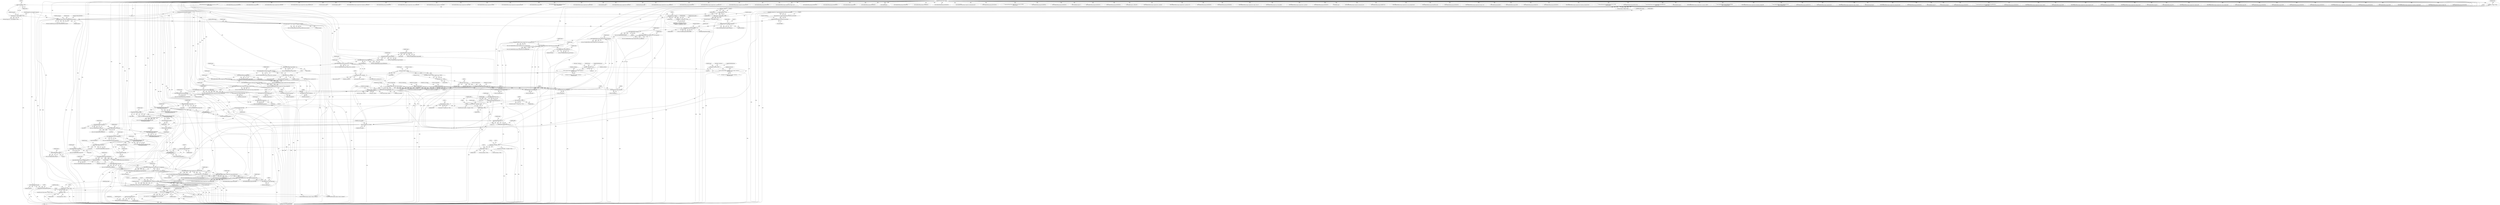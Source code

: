 digraph "0_ImageMagick_0f6fc2d5bf8f500820c3dbcf0d23ee14f2d9f734_4@pointer" {
"1000887" [label="(Call,DestroyImageInfo(jpeg_info))"];
"1000879" [label="(Call,ImageToBlob(jpeg_info,jpeg_image,&length,\n        exception))"];
"1000860" [label="(Call,jpeg_info=CloneImageInfo(image_info))"];
"1000862" [label="(Call,CloneImageInfo(image_info))"];
"1000213" [label="(Call,OpenBlob(image_info,image,WriteBinaryBlobMode,exception))"];
"1000146" [label="(Call,image_info != (const ImageInfo *) NULL)"];
"1000116" [label="(MethodParameterIn,const ImageInfo *image_info)"];
"1000148" [label="(Call,(const ImageInfo *) NULL)"];
"1000158" [label="(Call,image != (Image *) NULL)"];
"1000117" [label="(MethodParameterIn,Image *image)"];
"1000160" [label="(Call,(Image *) NULL)"];
"1000200" [label="(Call,exception != (ExceptionInfo *) NULL)"];
"1000118" [label="(MethodParameterIn,ExceptionInfo *exception)"];
"1000202" [label="(Call,(ExceptionInfo *) NULL)"];
"1000848" [label="(Call,jpeg_image == (Image *) NULL)"];
"1000839" [label="(Call,jpeg_image=CloneImage(image,0,0,MagickTrue,exception))"];
"1000841" [label="(Call,CloneImage(image,0,0,MagickTrue,exception))"];
"1000821" [label="(Call,WriteBlobMSBShort(image,(unsigned short) crop_rectangle.right))"];
"1000812" [label="(Call,WriteBlobMSBShort(image,(unsigned short) crop_rectangle.bottom))"];
"1000803" [label="(Call,WriteBlobMSBShort(image,(unsigned short) crop_rectangle.left))"];
"1000794" [label="(Call,WriteBlobMSBShort(image,(unsigned short) crop_rectangle.top))"];
"1000789" [label="(Call,WriteBlobMSBShort(image,0xa))"];
"1000784" [label="(Call,WriteBlobMSBShort(image,PictCropRegionOp))"];
"1000779" [label="(Call,WriteBlobMSBLong(image,0x00000002UL))"];
"1000774" [label="(Call,WriteBlobMSBShort(image,4))"];
"1000769" [label="(Call,WriteBlobMSBShort(image,0xe0))"];
"1000764" [label="(Call,WriteBlobMSBShort(image,0xa1))"];
"1000756" [label="(Call,WriteBlob(image,GetStringInfoLength(profile),\n        GetStringInfoDatum(profile)))"];
"1000751" [label="(Call,WriteBlobMSBLong(image,0x00000000UL))"];
"1000741" [label="(Call,WriteBlobMSBShort(image,(unsigned short)\n        (GetStringInfoLength(profile)+4)))"];
"1000736" [label="(Call,WriteBlobMSBShort(image,0xe0))"];
"1000731" [label="(Call,WriteBlobMSBShort(image,0xa1))"];
"1000719" [label="(Call,GetImageProfile(image,\"icc\"))"];
"1000711" [label="(Call,WriteBlob(image,GetStringInfoLength(profile),\n        GetStringInfoDatum(profile)))"];
"1000706" [label="(Call,WriteBlobString(image,\"8BIM\"))"];
"1000696" [label="(Call,WriteBlobMSBShort(image,(unsigned short)\n        (GetStringInfoLength(profile)+4)))"];
"1000691" [label="(Call,WriteBlobMSBShort(image,0x1f2))"];
"1000686" [label="(Call,WriteBlobMSBShort(image,0xa1))"];
"1000674" [label="(Call,GetImageProfile(image,\"iptc\"))"];
"1000669" [label="(Call,WriteBlobMSBLong(image,0x00000000L))"];
"1000660" [label="(Call,WriteBlobMSBShort(image,(unsigned short) frame_rectangle.right))"];
"1000651" [label="(Call,WriteBlobMSBShort(image,(unsigned short) frame_rectangle.bottom))"];
"1000642" [label="(Call,WriteBlobMSBShort(image,(unsigned short) frame_rectangle.left))"];
"1000633" [label="(Call,WriteBlobMSBShort(image,(unsigned short) frame_rectangle.top))"];
"1000628" [label="(Call,WriteBlobMSBShort(image,0x0000))"];
"1000621" [label="(Call,WriteBlobMSBShort(image,(unsigned short) y_resolution))"];
"1000616" [label="(Call,WriteBlobMSBShort(image,0x0000))"];
"1000609" [label="(Call,WriteBlobMSBShort(image,(unsigned short) x_resolution))"];
"1000604" [label="(Call,WriteBlobMSBLong(image,0xFFFE0000UL))"];
"1000599" [label="(Call,WriteBlobMSBShort(image,PictInfoOp))"];
"1000594" [label="(Call,WriteBlobMSBShort(image,0x02ff))"];
"1000589" [label="(Call,WriteBlobMSBShort(image,PictVersion))"];
"1000580" [label="(Call,WriteBlobMSBShort(image,(unsigned short) size_rectangle.right))"];
"1000571" [label="(Call,WriteBlobMSBShort(image,(unsigned short) size_rectangle.bottom))"];
"1000562" [label="(Call,WriteBlobMSBShort(image,(unsigned short) size_rectangle.left))"];
"1000553" [label="(Call,WriteBlobMSBShort(image,(unsigned short) size_rectangle.top))"];
"1000548" [label="(Call,WriteBlobMSBShort(image,0))"];
"1000542" [label="(Call,WriteBlob(image,PictInfoSize,buffer))"];
"1000226" [label="(Call,TransformImageColorspace(image,sRGBColorspace,exception))"];
"1000536" [label="(Call,ResetMagickMemory(buffer,0,PictInfoSize))"];
"1000499" [label="(Call,buffer == (unsigned char *) NULL)"];
"1000466" [label="(Call,buffer=(unsigned char *) AcquireQuantumMemory(PictInfoSize,sizeof(*buffer)))"];
"1000468" [label="(Call,(unsigned char *) AcquireQuantumMemory(PictInfoSize,sizeof(*buffer)))"];
"1000470" [label="(Call,AcquireQuantumMemory(PictInfoSize,sizeof(*buffer)))"];
"1000501" [label="(Call,(unsigned char *) NULL)"];
"1000555" [label="(Call,(unsigned short) size_rectangle.top)"];
"1000230" [label="(Call,size_rectangle.top=0)"];
"1000235" [label="(Call,size_rectangle.left=0)"];
"1000249" [label="(Call,size_rectangle.right=(short) image->columns)"];
"1000253" [label="(Call,(short) image->columns)"];
"1000186" [label="(Call,image->columns > 65535L)"];
"1000240" [label="(Call,size_rectangle.bottom=(short) image->rows)"];
"1000244" [label="(Call,(short) image->rows)"];
"1000191" [label="(Call,image->rows > 65535L)"];
"1000564" [label="(Call,(unsigned short) size_rectangle.left)"];
"1000573" [label="(Call,(unsigned short) size_rectangle.bottom)"];
"1000582" [label="(Call,(unsigned short) size_rectangle.right)"];
"1000611" [label="(Call,(unsigned short) x_resolution)"];
"1000359" [label="(Call,x_resolution=image->resolution.x != 0.0 ? image->resolution.x :\n    DefaultResolution)"];
"1000362" [label="(Call,image->resolution.x != 0.0)"];
"1000623" [label="(Call,(unsigned short) y_resolution)"];
"1000375" [label="(Call,y_resolution=image->resolution.y != 0.0 ? image->resolution.y :\n    DefaultResolution)"];
"1000378" [label="(Call,image->resolution.y != 0.0)"];
"1000635" [label="(Call,(unsigned short) frame_rectangle.top)"];
"1000258" [label="(Call,frame_rectangle=size_rectangle)"];
"1000644" [label="(Call,(unsigned short) frame_rectangle.left)"];
"1000653" [label="(Call,(unsigned short) frame_rectangle.bottom)"];
"1000662" [label="(Call,(unsigned short) frame_rectangle.right)"];
"1000698" [label="(Call,(unsigned short)\n        (GetStringInfoLength(profile)+4))"];
"1000701" [label="(Call,GetStringInfoLength(profile))"];
"1000678" [label="(Call,profile != (StringInfo *) NULL)"];
"1000672" [label="(Call,profile=GetImageProfile(image,\"iptc\"))"];
"1000680" [label="(Call,(StringInfo *) NULL)"];
"1000507" [label="(Call,(unsigned char *) NULL)"];
"1000512" [label="(Call,(unsigned char *) NULL)"];
"1000713" [label="(Call,GetStringInfoLength(profile))"];
"1000715" [label="(Call,GetStringInfoDatum(profile))"];
"1000743" [label="(Call,(unsigned short)\n        (GetStringInfoLength(profile)+4))"];
"1000746" [label="(Call,GetStringInfoLength(profile))"];
"1000723" [label="(Call,profile != (StringInfo *) NULL)"];
"1000717" [label="(Call,profile=GetImageProfile(image,\"icc\"))"];
"1000725" [label="(Call,(StringInfo *) NULL)"];
"1000758" [label="(Call,GetStringInfoLength(profile))"];
"1000760" [label="(Call,GetStringInfoDatum(profile))"];
"1000796" [label="(Call,(unsigned short) crop_rectangle.top)"];
"1000261" [label="(Call,crop_rectangle=size_rectangle)"];
"1000805" [label="(Call,(unsigned short) crop_rectangle.left)"];
"1000814" [label="(Call,(unsigned short) crop_rectangle.bottom)"];
"1000823" [label="(Call,(unsigned short) crop_rectangle.right)"];
"1000850" [label="(Call,(Image *) NULL)"];
"1000885" [label="(Call,jpeg_info=DestroyImageInfo(jpeg_info))"];
"1000694" [label="(Call,(void) WriteBlobMSBShort(image,(unsigned short)\n        (GetStringInfoLength(profile)+4)))"];
"1000253" [label="(Call,(short) image->columns)"];
"1001599" [label="(Call,EncodeImage(image,scanline,(size_t) (row_bytes & 0x7FFF),\n        packed_scanline))"];
"1000881" [label="(Identifier,jpeg_image)"];
"1000597" [label="(Call,(void) WriteBlobMSBShort(image,PictInfoOp))"];
"1000630" [label="(Literal,0x0000)"];
"1001060" [label="(Call,WriteBlobMSBLong(image,0x00000000UL))"];
"1000987" [label="(Call,WriteBlobMSBShort(image,0x0000))"];
"1000224" [label="(Call,(void) TransformImageColorspace(image,sRGBColorspace,exception))"];
"1001226" [label="(Call,WriteBlobMSBShort(image,(unsigned short) bounds.left))"];
"1001335" [label="(Call,WriteBlobMSBShort(image,(unsigned short) pixmap.component_size))"];
"1000514" [label="(Identifier,NULL)"];
"1000678" [label="(Call,profile != (StringInfo *) NULL)"];
"1001590" [label="(Call,GetPixelIndex(image,p))"];
"1000786" [label="(Identifier,PictCropRegionOp)"];
"1000677" [label="(ControlStructure,if (profile != (StringInfo *) NULL))"];
"1000723" [label="(Call,profile != (StringInfo *) NULL)"];
"1000231" [label="(Call,size_rectangle.top)"];
"1000501" [label="(Call,(unsigned char *) NULL)"];
"1001189" [label="(Call,WriteBlobMSBShort(image,PictPICTOp))"];
"1000250" [label="(Call,size_rectangle.right)"];
"1000843" [label="(Literal,0)"];
"1000643" [label="(Identifier,image)"];
"1000635" [label="(Call,(unsigned short) frame_rectangle.top)"];
"1001842" [label="(Call,GetPixelAlpha(image,p))"];
"1001940" [label="(MethodReturn,static MagickBooleanType)"];
"1000796" [label="(Call,(unsigned short) crop_rectangle.top)"];
"1000534" [label="(Call,(void) ResetMagickMemory(buffer,0,PictInfoSize))"];
"1001490" [label="(Call,WriteBlobMSBShort(image,(unsigned short) destination_rectangle.top))"];
"1000781" [label="(Literal,0x00000002UL)"];
"1000658" [label="(Call,(void) WriteBlobMSBShort(image,(unsigned short) frame_rectangle.right))"];
"1001107" [label="(Call,WriteBlobMSBLong(image,0x00000000UL))"];
"1001463" [label="(Call,WriteBlobMSBShort(image,(unsigned short) source_rectangle.left))"];
"1000794" [label="(Call,WriteBlobMSBShort(image,(unsigned short) crop_rectangle.top))"];
"1001353" [label="(Call,WriteBlobMSBLong(image,(unsigned int) pixmap.table))"];
"1001244" [label="(Call,WriteBlobMSBShort(image,(unsigned short) bounds.right))"];
"1000847" [label="(ControlStructure,if (jpeg_image == (Image *) NULL))"];
"1000842" [label="(Identifier,image)"];
"1000754" [label="(Call,(void) WriteBlob(image,GetStringInfoLength(profile),\n        GetStringInfoDatum(profile)))"];
"1001911" [label="(Call,WriteBlobMSBShort(image,(unsigned short) offset))"];
"1000839" [label="(Call,jpeg_image=CloneImage(image,0,0,MagickTrue,exception))"];
"1000671" [label="(Literal,0x00000000L)"];
"1001296" [label="(Call,(unsigned short) (y_resolution+0.5))"];
"1000626" [label="(Call,(void) WriteBlobMSBShort(image,0x0000))"];
"1001317" [label="(Call,WriteBlobMSBShort(image,(unsigned short) pixmap.bits_per_pixel))"];
"1000737" [label="(Identifier,image)"];
"1001095" [label="(Call,WriteBlobMSBShort(image,0x0000))"];
"1000770" [label="(Identifier,image)"];
"1000774" [label="(Call,WriteBlobMSBShort(image,4))"];
"1001442" [label="(Call,WriteBlobMSBShort(image,ScaleQuantumToShort(\n          image->colormap[i].blue)))"];
"1000512" [label="(Call,(unsigned char *) NULL)"];
"1001196" [label="(Call,WriteBlobMSBShort(image,PictPixmapOp))"];
"1000468" [label="(Call,(unsigned char *) AcquireQuantumMemory(PictInfoSize,sizeof(*buffer)))"];
"1000860" [label="(Call,jpeg_info=CloneImageInfo(image_info))"];
"1000805" [label="(Call,(unsigned short) crop_rectangle.left)"];
"1000616" [label="(Call,WriteBlobMSBShort(image,0x0000))"];
"1000363" [label="(Call,image->resolution.x)"];
"1000273" [label="(Call,row_bytes=image->columns)"];
"1000618" [label="(Literal,0x0000)"];
"1000852" [label="(Identifier,NULL)"];
"1000237" [label="(Identifier,size_rectangle)"];
"1000292" [label="(Call,(short) image->rows)"];
"1000569" [label="(Call,(void) WriteBlobMSBShort(image,(unsigned short) size_rectangle.bottom))"];
"1000772" [label="(Call,(void) WriteBlobMSBShort(image,4))"];
"1000560" [label="(Call,(void) WriteBlobMSBShort(image,(unsigned short) size_rectangle.left))"];
"1000187" [label="(Call,image->columns)"];
"1000227" [label="(Identifier,image)"];
"1000506" [label="(Identifier,packed_scanline)"];
"1000822" [label="(Identifier,image)"];
"1000204" [label="(Identifier,NULL)"];
"1000848" [label="(Call,jpeg_image == (Image *) NULL)"];
"1001235" [label="(Call,WriteBlobMSBShort(image,(unsigned short) bounds.bottom))"];
"1000765" [label="(Identifier,image)"];
"1000377" [label="(Call,image->resolution.y != 0.0 ? image->resolution.y :\n    DefaultResolution)"];
"1000733" [label="(Literal,0xa1)"];
"1000884" [label="(Identifier,exception)"];
"1000862" [label="(Call,CloneImageInfo(image_info))"];
"1000553" [label="(Call,WriteBlobMSBShort(image,(unsigned short) size_rectangle.top))"];
"1001810" [label="(Call,GetPixelRed(image,p))"];
"1000821" [label="(Call,WriteBlobMSBShort(image,(unsigned short) crop_rectangle.right))"];
"1000596" [label="(Literal,0x02ff)"];
"1000573" [label="(Call,(unsigned short) size_rectangle.bottom)"];
"1000199" [label="(Call,assert(exception != (ExceptionInfo *) NULL))"];
"1000680" [label="(Call,(StringInfo *) NULL)"];
"1000676" [label="(Literal,\"iptc\")"];
"1000764" [label="(Call,WriteBlobMSBShort(image,0xa1))"];
"1000359" [label="(Call,x_resolution=image->resolution.x != 0.0 ? image->resolution.x :\n    DefaultResolution)"];
"1001217" [label="(Call,WriteBlobMSBShort(image,(unsigned short) bounds.top))"];
"1000789" [label="(Call,WriteBlobMSBShort(image,0xa))"];
"1000767" [label="(Call,(void) WriteBlobMSBShort(image,0xe0))"];
"1000546" [label="(Call,(void) WriteBlobMSBShort(image,0))"];
"1001566" [label="(Call,(const Quantum *) NULL)"];
"1000258" [label="(Call,frame_rectangle=size_rectangle)"];
"1000230" [label="(Call,size_rectangle.top=0)"];
"1000262" [label="(Identifier,crop_rectangle)"];
"1000798" [label="(Call,crop_rectangle.top)"];
"1000653" [label="(Call,(unsigned short) frame_rectangle.bottom)"];
"1001595" [label="(Call,GetPixelChannels(image))"];
"1000542" [label="(Call,WriteBlob(image,PictInfoSize,buffer))"];
"1000844" [label="(Literal,0)"];
"1001454" [label="(Call,WriteBlobMSBShort(image,(unsigned short) source_rectangle.top))"];
"1000927" [label="(Call,WriteBlobMSBLong(image,0x00000000UL))"];
"1000146" [label="(Call,image_info != (const ImageInfo *) NULL)"];
"1000716" [label="(Identifier,profile)"];
"1000679" [label="(Identifier,profile)"];
"1000704" [label="(Call,(void) WriteBlobString(image,\"8BIM\"))"];
"1000660" [label="(Call,WriteBlobMSBShort(image,(unsigned short) frame_rectangle.right))"];
"1000718" [label="(Identifier,profile)"];
"1000211" [label="(Call,status=OpenBlob(image_info,image,WriteBinaryBlobMode,exception))"];
"1001294" [label="(Call,WriteBlobMSBShort(image,(unsigned short) (y_resolution+0.5)))"];
"1000246" [label="(Call,image->rows)"];
"1000670" [label="(Identifier,image)"];
"1001362" [label="(Call,WriteBlobMSBLong(image,(unsigned int) pixmap.reserved))"];
"1000646" [label="(Call,frame_rectangle.left)"];
"1000882" [label="(Call,&length)"];
"1000756" [label="(Call,WriteBlob(image,GetStringInfoLength(profile),\n        GetStringInfoDatum(profile)))"];
"1001035" [label="(Call,WriteBlobMSBLong(image,0x65670000UL))"];
"1000891" [label="(Identifier,blob)"];
"1000734" [label="(Call,(void) WriteBlobMSBShort(image,0xe0))"];
"1000814" [label="(Call,(unsigned short) crop_rectangle.bottom)"];
"1000378" [label="(Call,image->resolution.y != 0.0)"];
"1000607" [label="(Call,(void) WriteBlobMSBShort(image,(unsigned short) x_resolution))"];
"1000575" [label="(Call,size_rectangle.bottom)"];
"1000992" [label="(Call,WriteBlobMSBShort(image,(unsigned short) image->rows))"];
"1000777" [label="(Call,(void) WriteBlobMSBLong(image,0x00000002UL))"];
"1000697" [label="(Identifier,image)"];
"1000361" [label="(Call,image->resolution.x != 0.0 ? image->resolution.x :\n    DefaultResolution)"];
"1000787" [label="(Call,(void) WriteBlobMSBShort(image,0xa))"];
"1000667" [label="(Call,(void) WriteBlobMSBLong(image,0x00000000L))"];
"1000664" [label="(Call,frame_rectangle.right)"];
"1001045" [label="(Call,WriteBlobMSBLong(image,0x00000001UL))"];
"1000761" [label="(Identifier,profile)"];
"1000614" [label="(Call,(void) WriteBlobMSBShort(image,0x0000))"];
"1000791" [label="(Literal,0xa)"];
"1000601" [label="(Identifier,PictInfoOp)"];
"1000982" [label="(Call,WriteBlobMSBLong(image,0x00400000UL))"];
"1000732" [label="(Identifier,image)"];
"1001010" [label="(Call,WriteBlobMSBShort(image,0x0000))"];
"1000500" [label="(Identifier,buffer)"];
"1000725" [label="(Call,(StringInfo *) NULL)"];
"1001137" [label="(Call,WriteBlobMSBLong(image,0x00000000UL))"];
"1000721" [label="(Literal,\"icc\")"];
"1000713" [label="(Call,GetStringInfoLength(profile))"];
"1001936" [label="(Call,CloseBlob(image))"];
"1000813" [label="(Identifier,image)"];
"1000235" [label="(Call,size_rectangle.left=0)"];
"1000748" [label="(Literal,4)"];
"1000554" [label="(Identifier,image)"];
"1000879" [label="(Call,ImageToBlob(jpeg_info,jpeg_image,&length,\n        exception))"];
"1000544" [label="(Identifier,PictInfoSize)"];
"1000952" [label="(Call,WriteBlobMSBLong(image,0x00000000UL))"];
"1000637" [label="(Call,frame_rectangle.top)"];
"1001055" [label="(Call,WriteBlobMSBLong(image,0x706C0000UL))"];
"1000589" [label="(Call,WriteBlobMSBShort(image,PictVersion))"];
"1000947" [label="(Call,WriteBlobMSBLong(image,0x00000000UL))"];
"1000226" [label="(Call,TransformImageColorspace(image,sRGBColorspace,exception))"];
"1000689" [label="(Call,(void) WriteBlobMSBShort(image,0x1f2))"];
"1000186" [label="(Call,image->columns > 65535L)"];
"1000499" [label="(Call,buffer == (unsigned char *) NULL)"];
"1000703" [label="(Literal,4)"];
"1000116" [label="(MethodParameterIn,const ImageInfo *image_info)"];
"1000549" [label="(Identifier,image)"];
"1000823" [label="(Call,(unsigned short) crop_rectangle.right)"];
"1000717" [label="(Call,profile=GetImageProfile(image,\"icc\"))"];
"1000715" [label="(Call,GetStringInfoDatum(profile))"];
"1000727" [label="(Identifier,NULL)"];
"1000673" [label="(Identifier,profile)"];
"1001344" [label="(Call,WriteBlobMSBLong(image,(unsigned int) pixmap.plane_bytes))"];
"1000942" [label="(Call,WriteBlobMSBLong(image,0x00010000UL))"];
"1001662" [label="(Call,EncodeImage(image,scanline,(size_t) (row_bytes & 0x7FFF),\n            packed_scanline))"];
"1000649" [label="(Call,(void) WriteBlobMSBShort(image,(unsigned short) frame_rectangle.bottom))"];
"1000214" [label="(Identifier,image_info)"];
"1000572" [label="(Identifier,image)"];
"1001157" [label="(Call,WriteBlobMSBLong(image,0x0018FFFFUL))"];
"1000255" [label="(Call,image->columns)"];
"1000834" [label="(Block,)"];
"1000684" [label="(Call,(void) WriteBlobMSBShort(image,0xa1))"];
"1000688" [label="(Literal,0xa1)"];
"1000962" [label="(Call,WriteBlobMSBLong(image,0x40000000UL))"];
"1000267" [label="(Call,destination_rectangle=size_rectangle)"];
"1000669" [label="(Call,WriteBlobMSBLong(image,0x00000000L))"];
"1000885" [label="(Call,jpeg_info=DestroyImageInfo(jpeg_info))"];
"1000816" [label="(Call,crop_rectangle.bottom)"];
"1000580" [label="(Call,WriteBlobMSBShort(image,(unsigned short) size_rectangle.right))"];
"1000162" [label="(Identifier,NULL)"];
"1000550" [label="(Literal,0)"];
"1001090" [label="(Call,(unsigned short) x_resolution)"];
"1001282" [label="(Call,(unsigned short) (x_resolution+0.5))"];
"1000147" [label="(Identifier,image_info)"];
"1000117" [label="(MethodParameterIn,Image *image)"];
"1000215" [label="(Identifier,image)"];
"1000539" [label="(Identifier,PictInfoSize)"];
"1000242" [label="(Identifier,size_rectangle)"];
"1000746" [label="(Call,GetStringInfoLength(profile))"];
"1000191" [label="(Call,image->rows > 65535L)"];
"1000628" [label="(Call,WriteBlobMSBShort(image,0x0000))"];
"1000792" [label="(Call,(void) WriteBlobMSBShort(image,(unsigned short) crop_rectangle.top))"];
"1000782" [label="(Call,(void) WriteBlobMSBShort(image,PictCropRegionOp))"];
"1000846" [label="(Identifier,exception)"];
"1000651" [label="(Call,WriteBlobMSBShort(image,(unsigned short) frame_rectangle.bottom))"];
"1000622" [label="(Identifier,image)"];
"1000557" [label="(Call,size_rectangle.top)"];
"1000711" [label="(Call,WriteBlob(image,GetStringInfoLength(profile),\n        GetStringInfoDatum(profile)))"];
"1000543" [label="(Identifier,image)"];
"1000362" [label="(Call,image->resolution.x != 0.0)"];
"1001891" [label="(Call,WriteBlobByte(image,'\0'))"];
"1000886" [label="(Identifier,jpeg_info)"];
"1000213" [label="(Call,OpenBlob(image_info,image,WriteBinaryBlobMode,exception))"];
"1000498" [label="(Call,(buffer == (unsigned char *) NULL) ||\n      (packed_scanline == (unsigned char *) NULL) ||\n      (scanline == (unsigned char *) NULL))"];
"1000724" [label="(Identifier,profile)"];
"1001112" [label="(Call,WriteBlobMSBLong(image,0x87AC0001UL))"];
"1000863" [label="(Identifier,image_info)"];
"1000509" [label="(Identifier,NULL)"];
"1001132" [label="(Call,WriteBlobMSBLong(image,0x00000000UL))"];
"1001905" [label="(Call,SeekBlob(image,512,SEEK_SET))"];
"1000619" [label="(Call,(void) WriteBlobMSBShort(image,(unsigned short) y_resolution))"];
"1000845" [label="(Identifier,MagickTrue)"];
"1001100" [label="(Call,WriteBlobMSBShort(image,(unsigned short) y_resolution))"];
"1000810" [label="(Call,(void) WriteBlobMSBShort(image,(unsigned short) crop_rectangle.bottom))"];
"1000157" [label="(Call,assert(image != (Image *) NULL))"];
"1000887" [label="(Call,DestroyImageInfo(jpeg_info))"];
"1000780" [label="(Identifier,image)"];
"1001280" [label="(Call,WriteBlobMSBShort(image,(unsigned short) (x_resolution+0.5)))"];
"1000185" [label="(Call,(image->columns > 65535L) || (image->rows > 65535L))"];
"1000779" [label="(Call,WriteBlobMSBLong(image,0x00000002UL))"];
"1000587" [label="(Call,(void) WriteBlobMSBShort(image,PictVersion))"];
"1000236" [label="(Call,size_rectangle.left)"];
"1000192" [label="(Call,image->rows)"];
"1001298" [label="(Call,y_resolution+0.5)"];
"1000932" [label="(Call,WriteBlobMSBLong(image,0x00000000UL))"];
"1000249" [label="(Call,size_rectangle.right=(short) image->columns)"];
"1001142" [label="(Call,WriteBlobMSBLong(image,0x00000000UL))"];
"1000584" [label="(Call,size_rectangle.right)"];
"1000251" [label="(Identifier,size_rectangle)"];
"1000631" [label="(Call,(void) WriteBlobMSBShort(image,(unsigned short) frame_rectangle.top))"];
"1001386" [label="(Call,WriteBlobMSBShort(image,(unsigned short) (image->colors-1)))"];
"1001284" [label="(Call,x_resolution+0.5)"];
"1001201" [label="(Call,WriteBlobMSBLong(image,(size_t) base_address))"];
"1000466" [label="(Call,buffer=(unsigned char *) AcquireQuantumMemory(PictInfoSize,sizeof(*buffer)))"];
"1000160" [label="(Call,(Image *) NULL)"];
"1000609" [label="(Call,WriteBlobMSBShort(image,(unsigned short) x_resolution))"];
"1001088" [label="(Call,WriteBlobMSBShort(image,(unsigned short) x_resolution))"];
"1000392" [label="(Identifier,storage_class)"];
"1000749" [label="(Call,(void) WriteBlobMSBLong(image,0x00000000UL))"];
"1000578" [label="(Call,(void) WriteBlobMSBShort(image,(unsigned short) size_rectangle.right))"];
"1000972" [label="(Call,WriteBlobMSBLong(image,0x00000000UL))"];
"1000263" [label="(Identifier,size_rectangle)"];
"1000611" [label="(Call,(unsigned short) x_resolution)"];
"1000739" [label="(Call,(void) WriteBlobMSBShort(image,(unsigned short)\n        (GetStringInfoLength(profile)+4)))"];
"1000738" [label="(Literal,0xe0)"];
"1001901" [label="(Call,TellBlob(image))"];
"1000371" [label="(Identifier,image)"];
"1000757" [label="(Identifier,image)"];
"1001271" [label="(Call,WriteBlobMSBLong(image,(unsigned int) pixmap.pack_size))"];
"1000743" [label="(Call,(unsigned short)\n        (GetStringInfoLength(profile)+4))"];
"1001117" [label="(Call,WriteBlobMSBLong(image,0x0B466F74UL))"];
"1000652" [label="(Identifier,image)"];
"1001472" [label="(Call,WriteBlobMSBShort(image,(unsigned short) source_rectangle.bottom))"];
"1000195" [label="(Literal,65535L)"];
"1000590" [label="(Identifier,image)"];
"1000766" [label="(Literal,0xa1)"];
"1000148" [label="(Call,(const ImageInfo *) NULL)"];
"1001896" [label="(Call,WriteBlobMSBShort(image,PictEndOfPictureOp))"];
"1000604" [label="(Call,WriteBlobMSBLong(image,0xFFFE0000UL))"];
"1000957" [label="(Call,WriteBlobMSBLong(image,0x00000000UL))"];
"1001079" [label="(Call,WriteBlobMSBShort(image,(unsigned short) image->rows))"];
"1000661" [label="(Identifier,image)"];
"1000790" [label="(Identifier,image)"];
"1000731" [label="(Call,WriteBlobMSBShort(image,0xa1))"];
"1000760" [label="(Call,GetStringInfoDatum(profile))"];
"1000720" [label="(Identifier,image)"];
"1000696" [label="(Call,WriteBlobMSBShort(image,(unsigned short)\n        (GetStringInfoLength(profile)+4)))"];
"1000545" [label="(Identifier,buffer)"];
"1000387" [label="(Identifier,image)"];
"1001162" [label="(Call,WriteBlob(image,length,blob))"];
"1000662" [label="(Call,(unsigned short) frame_rectangle.right)"];
"1000709" [label="(Call,(void) WriteBlob(image,GetStringInfoLength(profile),\n        GetStringInfoDatum(profile)))"];
"1001289" [label="(Call,WriteBlobMSBShort(image,0x0000))"];
"1001030" [label="(Call,WriteBlobMSBLong(image,0x00566A70UL))"];
"1000807" [label="(Call,crop_rectangle.left)"];
"1001040" [label="(Call,WriteBlobMSBLong(image,0x00000000UL))"];
"1000301" [label="(Call,(short) image->columns)"];
"1000471" [label="(Identifier,PictInfoSize)"];
"1000880" [label="(Identifier,jpeg_info)"];
"1001508" [label="(Call,WriteBlobMSBShort(image,(unsigned short) destination_rectangle.bottom))"];
"1000861" [label="(Identifier,jpeg_info)"];
"1001851" [label="(Call,EncodeImage(image,scanline,bytes_per_line & 0x7FFF,\n            packed_scanline))"];
"1001050" [label="(Call,WriteBlobMSBLong(image,0x00016170UL))"];
"1001869" [label="(Call,SetImageProgress(image,SaveImageTag,(MagickOffsetType) y,\n                image->rows))"];
"1000812" [label="(Call,WriteBlobMSBShort(image,(unsigned short) crop_rectangle.bottom))"];
"1000476" [label="(Identifier,packed_scanline)"];
"1000899" [label="(Call,DestroyImage(jpeg_image))"];
"1000682" [label="(Identifier,NULL)"];
"1000642" [label="(Call,WriteBlobMSBShort(image,(unsigned short) frame_rectangle.left))"];
"1000217" [label="(Identifier,exception)"];
"1001826" [label="(Call,GetPixelBlue(image,p))"];
"1000594" [label="(Call,WriteBlobMSBShort(image,0x02ff))"];
"1000158" [label="(Call,image != (Image *) NULL)"];
"1001208" [label="(Call,WriteBlobMSBShort(image,(unsigned short) (row_bytes | 0x8000)))"];
"1001430" [label="(Call,WriteBlobMSBShort(image,ScaleQuantumToShort(\n          image->colormap[i].green)))"];
"1001554" [label="(Call,GetVirtualPixels(image,0,y,image->columns,1,exception))"];
"1000719" [label="(Call,GetImageProfile(image,\"icc\"))"];
"1001499" [label="(Call,WriteBlobMSBShort(image,(unsigned short) destination_rectangle.left))"];
"1000591" [label="(Identifier,PictVersion)"];
"1000702" [label="(Identifier,profile)"];
"1000244" [label="(Call,(short) image->rows)"];
"1000751" [label="(Call,WriteBlobMSBLong(image,0x00000000UL))"];
"1000692" [label="(Identifier,image)"];
"1000379" [label="(Call,image->resolution.y)"];
"1000605" [label="(Identifier,image)"];
"1001418" [label="(Call,WriteBlobMSBShort(image,ScaleQuantumToShort(\n          image->colormap[i].red)))"];
"1001127" [label="(Call,WriteBlobMSBLong(image,0x4A504547UL))"];
"1000606" [label="(Literal,0xFFFE0000UL)"];
"1000540" [label="(Call,(void) WriteBlob(image,PictInfoSize,buffer))"];
"1000888" [label="(Identifier,jpeg_info)"];
"1001411" [label="(Call,WriteBlobMSBShort(image,(unsigned short) i))"];
"1000804" [label="(Identifier,image)"];
"1000240" [label="(Call,size_rectangle.bottom=(short) image->rows)"];
"1000470" [label="(Call,AcquireQuantumMemory(PictInfoSize,sizeof(*buffer)))"];
"1000384" [label="(Literal,0.0)"];
"1000841" [label="(Call,CloneImage(image,0,0,MagickTrue,exception))"];
"1000592" [label="(Call,(void) WriteBlobMSBShort(image,0x02ff))"];
"1001001" [label="(Call,WriteBlobMSBShort(image,(unsigned short) image->columns))"];
"1000672" [label="(Call,profile=GetImageProfile(image,\"iptc\"))"];
"1000708" [label="(Literal,\"8BIM\")"];
"1000644" [label="(Call,(unsigned short) frame_rectangle.left)"];
"1001847" [label="(Call,GetPixelChannels(image))"];
"1000239" [label="(Literal,0)"];
"1000762" [label="(Call,(void) WriteBlobMSBShort(image,0xa1))"];
"1001102" [label="(Call,(unsigned short) y_resolution)"];
"1000745" [label="(Call,GetStringInfoLength(profile)+4)"];
"1001308" [label="(Call,WriteBlobMSBShort(image,(unsigned short) pixmap.pixel_type))"];
"1001721" [label="(Call,GetVirtualPixels(image,0,y,image->columns,1,exception))"];
"1000510" [label="(Call,scanline == (unsigned char *) NULL)"];
"1000634" [label="(Identifier,image)"];
"1001025" [label="(Call,WriteBlobMSBLong(image,0x00000000UL))"];
"1000706" [label="(Call,WriteBlobString(image,\"8BIM\"))"];
"1000769" [label="(Call,WriteBlobMSBShort(image,0xe0))"];
"1000712" [label="(Identifier,image)"];
"1000548" [label="(Call,WriteBlobMSBShort(image,0))"];
"1001174" [label="(Call,WriteBlobByte(image,'\0'))"];
"1000785" [label="(Identifier,image)"];
"1000602" [label="(Call,(void) WriteBlobMSBLong(image,0xFFFE0000UL))"];
"1000241" [label="(Call,size_rectangle.bottom)"];
"1000564" [label="(Call,(unsigned short) size_rectangle.left)"];
"1000819" [label="(Call,(void) WriteBlobMSBShort(image,(unsigned short) crop_rectangle.right))"];
"1000655" [label="(Call,frame_rectangle.bottom)"];
"1000771" [label="(Literal,0xe0)"];
"1000775" [label="(Identifier,image)"];
"1000555" [label="(Call,(unsigned short) size_rectangle.top)"];
"1000621" [label="(Call,WriteBlobMSBShort(image,(unsigned short) y_resolution))"];
"1001818" [label="(Call,GetPixelGreen(image,p))"];
"1000228" [label="(Identifier,sRGBColorspace)"];
"1000892" [label="(Call,(unsigned char *) NULL)"];
"1001147" [label="(Call,WriteBlobMSBLong(image,0x00000000UL))"];
"1001619" [label="(Call,SetImageProgress(image,SaveImageTag,(MagickOffsetType) y,\n            image->rows))"];
"1001152" [label="(Call,WriteBlobMSBLong(image,0x00000000UL))"];
"1000903" [label="(Call,WriteBlobMSBShort(image,PictJPEGOp))"];
"1000375" [label="(Call,y_resolution=image->resolution.y != 0.0 ? image->resolution.y :\n    DefaultResolution)"];
"1000640" [label="(Call,(void) WriteBlobMSBShort(image,(unsigned short) frame_rectangle.left))"];
"1001938" [label="(Return,return(MagickTrue);)"];
"1000261" [label="(Call,crop_rectangle=size_rectangle)"];
"1000234" [label="(Literal,0)"];
"1000752" [label="(Identifier,image)"];
"1001070" [label="(Call,WriteBlobMSBShort(image,(unsigned short) image->columns))"];
"1000264" [label="(Call,source_rectangle=size_rectangle)"];
"1001303" [label="(Call,WriteBlobMSBShort(image,0x0000))"];
"1000119" [label="(Block,)"];
"1000856" [label="(Call,CloseBlob(image))"];
"1000581" [label="(Identifier,image)"];
"1000202" [label="(Call,(ExceptionInfo *) NULL)"];
"1000216" [label="(Identifier,WriteBinaryBlobMode)"];
"1000538" [label="(Literal,0)"];
"1000729" [label="(Call,(void) WriteBlobMSBShort(image,0xa1))"];
"1000201" [label="(Identifier,exception)"];
"1000758" [label="(Call,GetStringInfoLength(profile))"];
"1000390" [label="(Identifier,DefaultResolution)"];
"1000582" [label="(Call,(unsigned short) size_rectangle.right)"];
"1000776" [label="(Literal,4)"];
"1000700" [label="(Call,GetStringInfoLength(profile)+4)"];
"1000551" [label="(Call,(void) WriteBlobMSBShort(image,(unsigned short) size_rectangle.top))"];
"1000674" [label="(Call,GetImageProfile(image,\"iptc\"))"];
"1000840" [label="(Identifier,jpeg_image)"];
"1001326" [label="(Call,WriteBlobMSBShort(image,(unsigned short) pixmap.component_count))"];
"1001376" [label="(Call,WriteBlobMSBLong(image,0x00000000L))"];
"1000623" [label="(Call,(unsigned short) y_resolution)"];
"1001253" [label="(Call,WriteBlobMSBShort(image,(unsigned short) pixmap.version))"];
"1000193" [label="(Identifier,image)"];
"1000633" [label="(Call,WriteBlobMSBShort(image,(unsigned short) frame_rectangle.top))"];
"1000675" [label="(Identifier,image)"];
"1000742" [label="(Identifier,image)"];
"1000118" [label="(MethodParameterIn,ExceptionInfo *exception)"];
"1000803" [label="(Call,WriteBlobMSBShort(image,(unsigned short) crop_rectangle.left))"];
"1000691" [label="(Call,WriteBlobMSBShort(image,0x1f2))"];
"1000801" [label="(Call,(void) WriteBlobMSBShort(image,(unsigned short) crop_rectangle.left))"];
"1000877" [label="(Call,(unsigned char *) ImageToBlob(jpeg_info,jpeg_image,&length,\n        exception))"];
"1000784" [label="(Call,WriteBlobMSBShort(image,PictCropRegionOp))"];
"1001381" [label="(Call,WriteBlobMSBShort(image,0L))"];
"1000374" [label="(Identifier,DefaultResolution)"];
"1000368" [label="(Literal,0.0)"];
"1001015" [label="(Call,WriteBlobMSBShort(image,768))"];
"1000467" [label="(Identifier,buffer)"];
"1000536" [label="(Call,ResetMagickMemory(buffer,0,PictInfoSize))"];
"1000571" [label="(Call,WriteBlobMSBShort(image,(unsigned short) size_rectangle.bottom))"];
"1000376" [label="(Identifier,y_resolution)"];
"1000507" [label="(Call,(unsigned char *) NULL)"];
"1000472" [label="(Call,sizeof(*buffer))"];
"1000259" [label="(Identifier,frame_rectangle)"];
"1001526" [label="(Call,WriteBlobMSBShort(image,(unsigned short) transfer_mode))"];
"1000850" [label="(Call,(Image *) NULL)"];
"1000714" [label="(Identifier,profile)"];
"1000686" [label="(Call,WriteBlobMSBShort(image,0xa1))"];
"1001481" [label="(Call,WriteBlobMSBShort(image,(unsigned short) source_rectangle.right))"];
"1001065" [label="(Call,WriteBlobMSBShort(image,768))"];
"1000687" [label="(Identifier,image)"];
"1001733" [label="(Call,(const Quantum *) NULL)"];
"1000741" [label="(Call,WriteBlobMSBShort(image,(unsigned short)\n        (GetStringInfoLength(profile)+4)))"];
"1000698" [label="(Call,(unsigned short)\n        (GetStringInfoLength(profile)+4))"];
"1000795" [label="(Identifier,image)"];
"1000707" [label="(Identifier,image)"];
"1000599" [label="(Call,WriteBlobMSBShort(image,PictInfoOp))"];
"1000701" [label="(Call,GetStringInfoLength(profile))"];
"1000967" [label="(Call,WriteBlobMSBLong(image,0x00000000UL))"];
"1000537" [label="(Identifier,buffer)"];
"1000159" [label="(Identifier,image)"];
"1000759" [label="(Identifier,profile)"];
"1000629" [label="(Identifier,image)"];
"1000503" [label="(Identifier,NULL)"];
"1000260" [label="(Identifier,size_rectangle)"];
"1000617" [label="(Identifier,image)"];
"1001020" [label="(Call,WriteBlobMSBShort(image,0x0000))"];
"1000150" [label="(Identifier,NULL)"];
"1000736" [label="(Call,WriteBlobMSBShort(image,0xe0))"];
"1000595" [label="(Identifier,image)"];
"1000937" [label="(Call,WriteBlobMSBLong(image,0x00000000UL))"];
"1000753" [label="(Literal,0x00000000UL)"];
"1000190" [label="(Literal,65535L)"];
"1000977" [label="(Call,WriteBlobMSBLong(image,0x00000000UL))"];
"1000610" [label="(Identifier,image)"];
"1000360" [label="(Identifier,x_resolution)"];
"1000145" [label="(Call,assert(image_info != (const ImageInfo *) NULL))"];
"1000505" [label="(Call,packed_scanline == (unsigned char *) NULL)"];
"1001932" [label="(Call,RelinquishMagickMemory(buffer))"];
"1000562" [label="(Call,WriteBlobMSBShort(image,(unsigned short) size_rectangle.left))"];
"1000200" [label="(Call,exception != (ExceptionInfo *) NULL)"];
"1000849" [label="(Identifier,jpeg_image)"];
"1000693" [label="(Literal,0x1f2)"];
"1000265" [label="(Identifier,source_rectangle)"];
"1001262" [label="(Call,WriteBlobMSBShort(image,(unsigned short) pixmap.pack_type))"];
"1000563" [label="(Identifier,image)"];
"1000613" [label="(Identifier,x_resolution)"];
"1001122" [label="(Call,WriteBlobMSBLong(image,0x6F202D20UL))"];
"1000566" [label="(Call,size_rectangle.left)"];
"1000917" [label="(Call,WriteBlobMSBShort(image,0x0000))"];
"1001517" [label="(Call,WriteBlobMSBShort(image,(unsigned short) destination_rectangle.right))"];
"1000747" [label="(Identifier,profile)"];
"1000908" [label="(Call,WriteBlobMSBLong(image,(unsigned int) length+154))"];
"1000722" [label="(ControlStructure,if (profile != (StringInfo *) NULL))"];
"1000922" [label="(Call,WriteBlobMSBLong(image,0x00010000UL))"];
"1000625" [label="(Identifier,y_resolution)"];
"1000600" [label="(Identifier,image)"];
"1000825" [label="(Call,crop_rectangle.right)"];
"1000229" [label="(Identifier,exception)"];
"1000887" -> "1000885"  [label="AST: "];
"1000887" -> "1000888"  [label="CFG: "];
"1000888" -> "1000887"  [label="AST: "];
"1000885" -> "1000887"  [label="CFG: "];
"1000887" -> "1000885"  [label="DDG: "];
"1000879" -> "1000887"  [label="DDG: "];
"1000879" -> "1000877"  [label="AST: "];
"1000879" -> "1000884"  [label="CFG: "];
"1000880" -> "1000879"  [label="AST: "];
"1000881" -> "1000879"  [label="AST: "];
"1000882" -> "1000879"  [label="AST: "];
"1000884" -> "1000879"  [label="AST: "];
"1000877" -> "1000879"  [label="CFG: "];
"1000879" -> "1001940"  [label="DDG: "];
"1000879" -> "1001940"  [label="DDG: "];
"1000879" -> "1001940"  [label="DDG: "];
"1000879" -> "1000877"  [label="DDG: "];
"1000879" -> "1000877"  [label="DDG: "];
"1000879" -> "1000877"  [label="DDG: "];
"1000879" -> "1000877"  [label="DDG: "];
"1000860" -> "1000879"  [label="DDG: "];
"1000848" -> "1000879"  [label="DDG: "];
"1000841" -> "1000879"  [label="DDG: "];
"1000118" -> "1000879"  [label="DDG: "];
"1000879" -> "1000899"  [label="DDG: "];
"1000879" -> "1001554"  [label="DDG: "];
"1000879" -> "1001721"  [label="DDG: "];
"1000860" -> "1000834"  [label="AST: "];
"1000860" -> "1000862"  [label="CFG: "];
"1000861" -> "1000860"  [label="AST: "];
"1000862" -> "1000860"  [label="AST: "];
"1000865" -> "1000860"  [label="CFG: "];
"1000860" -> "1001940"  [label="DDG: "];
"1000862" -> "1000860"  [label="DDG: "];
"1000862" -> "1000863"  [label="CFG: "];
"1000863" -> "1000862"  [label="AST: "];
"1000862" -> "1001940"  [label="DDG: "];
"1000213" -> "1000862"  [label="DDG: "];
"1000116" -> "1000862"  [label="DDG: "];
"1000213" -> "1000211"  [label="AST: "];
"1000213" -> "1000217"  [label="CFG: "];
"1000214" -> "1000213"  [label="AST: "];
"1000215" -> "1000213"  [label="AST: "];
"1000216" -> "1000213"  [label="AST: "];
"1000217" -> "1000213"  [label="AST: "];
"1000211" -> "1000213"  [label="CFG: "];
"1000213" -> "1001940"  [label="DDG: "];
"1000213" -> "1001940"  [label="DDG: "];
"1000213" -> "1001940"  [label="DDG: "];
"1000213" -> "1001940"  [label="DDG: "];
"1000213" -> "1000211"  [label="DDG: "];
"1000213" -> "1000211"  [label="DDG: "];
"1000213" -> "1000211"  [label="DDG: "];
"1000213" -> "1000211"  [label="DDG: "];
"1000146" -> "1000213"  [label="DDG: "];
"1000116" -> "1000213"  [label="DDG: "];
"1000158" -> "1000213"  [label="DDG: "];
"1000117" -> "1000213"  [label="DDG: "];
"1000200" -> "1000213"  [label="DDG: "];
"1000118" -> "1000213"  [label="DDG: "];
"1000213" -> "1000226"  [label="DDG: "];
"1000213" -> "1000226"  [label="DDG: "];
"1000146" -> "1000145"  [label="AST: "];
"1000146" -> "1000148"  [label="CFG: "];
"1000147" -> "1000146"  [label="AST: "];
"1000148" -> "1000146"  [label="AST: "];
"1000145" -> "1000146"  [label="CFG: "];
"1000146" -> "1001940"  [label="DDG: "];
"1000146" -> "1000145"  [label="DDG: "];
"1000146" -> "1000145"  [label="DDG: "];
"1000116" -> "1000146"  [label="DDG: "];
"1000148" -> "1000146"  [label="DDG: "];
"1000116" -> "1000115"  [label="AST: "];
"1000116" -> "1001940"  [label="DDG: "];
"1000148" -> "1000150"  [label="CFG: "];
"1000149" -> "1000148"  [label="AST: "];
"1000150" -> "1000148"  [label="AST: "];
"1000148" -> "1000160"  [label="DDG: "];
"1000158" -> "1000157"  [label="AST: "];
"1000158" -> "1000160"  [label="CFG: "];
"1000159" -> "1000158"  [label="AST: "];
"1000160" -> "1000158"  [label="AST: "];
"1000157" -> "1000158"  [label="CFG: "];
"1000158" -> "1001940"  [label="DDG: "];
"1000158" -> "1000157"  [label="DDG: "];
"1000158" -> "1000157"  [label="DDG: "];
"1000117" -> "1000158"  [label="DDG: "];
"1000160" -> "1000158"  [label="DDG: "];
"1000117" -> "1000115"  [label="AST: "];
"1000117" -> "1001940"  [label="DDG: "];
"1000117" -> "1000226"  [label="DDG: "];
"1000117" -> "1000542"  [label="DDG: "];
"1000117" -> "1000548"  [label="DDG: "];
"1000117" -> "1000553"  [label="DDG: "];
"1000117" -> "1000562"  [label="DDG: "];
"1000117" -> "1000571"  [label="DDG: "];
"1000117" -> "1000580"  [label="DDG: "];
"1000117" -> "1000589"  [label="DDG: "];
"1000117" -> "1000594"  [label="DDG: "];
"1000117" -> "1000599"  [label="DDG: "];
"1000117" -> "1000604"  [label="DDG: "];
"1000117" -> "1000609"  [label="DDG: "];
"1000117" -> "1000616"  [label="DDG: "];
"1000117" -> "1000621"  [label="DDG: "];
"1000117" -> "1000628"  [label="DDG: "];
"1000117" -> "1000633"  [label="DDG: "];
"1000117" -> "1000642"  [label="DDG: "];
"1000117" -> "1000651"  [label="DDG: "];
"1000117" -> "1000660"  [label="DDG: "];
"1000117" -> "1000669"  [label="DDG: "];
"1000117" -> "1000674"  [label="DDG: "];
"1000117" -> "1000686"  [label="DDG: "];
"1000117" -> "1000691"  [label="DDG: "];
"1000117" -> "1000696"  [label="DDG: "];
"1000117" -> "1000706"  [label="DDG: "];
"1000117" -> "1000711"  [label="DDG: "];
"1000117" -> "1000719"  [label="DDG: "];
"1000117" -> "1000731"  [label="DDG: "];
"1000117" -> "1000736"  [label="DDG: "];
"1000117" -> "1000741"  [label="DDG: "];
"1000117" -> "1000751"  [label="DDG: "];
"1000117" -> "1000756"  [label="DDG: "];
"1000117" -> "1000764"  [label="DDG: "];
"1000117" -> "1000769"  [label="DDG: "];
"1000117" -> "1000774"  [label="DDG: "];
"1000117" -> "1000779"  [label="DDG: "];
"1000117" -> "1000784"  [label="DDG: "];
"1000117" -> "1000789"  [label="DDG: "];
"1000117" -> "1000794"  [label="DDG: "];
"1000117" -> "1000803"  [label="DDG: "];
"1000117" -> "1000812"  [label="DDG: "];
"1000117" -> "1000821"  [label="DDG: "];
"1000117" -> "1000841"  [label="DDG: "];
"1000117" -> "1000856"  [label="DDG: "];
"1000117" -> "1000903"  [label="DDG: "];
"1000117" -> "1000908"  [label="DDG: "];
"1000117" -> "1000917"  [label="DDG: "];
"1000117" -> "1000922"  [label="DDG: "];
"1000117" -> "1000927"  [label="DDG: "];
"1000117" -> "1000932"  [label="DDG: "];
"1000117" -> "1000937"  [label="DDG: "];
"1000117" -> "1000942"  [label="DDG: "];
"1000117" -> "1000947"  [label="DDG: "];
"1000117" -> "1000952"  [label="DDG: "];
"1000117" -> "1000957"  [label="DDG: "];
"1000117" -> "1000962"  [label="DDG: "];
"1000117" -> "1000967"  [label="DDG: "];
"1000117" -> "1000972"  [label="DDG: "];
"1000117" -> "1000977"  [label="DDG: "];
"1000117" -> "1000982"  [label="DDG: "];
"1000117" -> "1000987"  [label="DDG: "];
"1000117" -> "1000992"  [label="DDG: "];
"1000117" -> "1001001"  [label="DDG: "];
"1000117" -> "1001010"  [label="DDG: "];
"1000117" -> "1001015"  [label="DDG: "];
"1000117" -> "1001020"  [label="DDG: "];
"1000117" -> "1001025"  [label="DDG: "];
"1000117" -> "1001030"  [label="DDG: "];
"1000117" -> "1001035"  [label="DDG: "];
"1000117" -> "1001040"  [label="DDG: "];
"1000117" -> "1001045"  [label="DDG: "];
"1000117" -> "1001050"  [label="DDG: "];
"1000117" -> "1001055"  [label="DDG: "];
"1000117" -> "1001060"  [label="DDG: "];
"1000117" -> "1001065"  [label="DDG: "];
"1000117" -> "1001070"  [label="DDG: "];
"1000117" -> "1001079"  [label="DDG: "];
"1000117" -> "1001088"  [label="DDG: "];
"1000117" -> "1001095"  [label="DDG: "];
"1000117" -> "1001100"  [label="DDG: "];
"1000117" -> "1001107"  [label="DDG: "];
"1000117" -> "1001112"  [label="DDG: "];
"1000117" -> "1001117"  [label="DDG: "];
"1000117" -> "1001122"  [label="DDG: "];
"1000117" -> "1001127"  [label="DDG: "];
"1000117" -> "1001132"  [label="DDG: "];
"1000117" -> "1001137"  [label="DDG: "];
"1000117" -> "1001142"  [label="DDG: "];
"1000117" -> "1001147"  [label="DDG: "];
"1000117" -> "1001152"  [label="DDG: "];
"1000117" -> "1001157"  [label="DDG: "];
"1000117" -> "1001162"  [label="DDG: "];
"1000117" -> "1001174"  [label="DDG: "];
"1000117" -> "1001189"  [label="DDG: "];
"1000117" -> "1001196"  [label="DDG: "];
"1000117" -> "1001201"  [label="DDG: "];
"1000117" -> "1001208"  [label="DDG: "];
"1000117" -> "1001217"  [label="DDG: "];
"1000117" -> "1001226"  [label="DDG: "];
"1000117" -> "1001235"  [label="DDG: "];
"1000117" -> "1001244"  [label="DDG: "];
"1000117" -> "1001253"  [label="DDG: "];
"1000117" -> "1001262"  [label="DDG: "];
"1000117" -> "1001271"  [label="DDG: "];
"1000117" -> "1001280"  [label="DDG: "];
"1000117" -> "1001289"  [label="DDG: "];
"1000117" -> "1001294"  [label="DDG: "];
"1000117" -> "1001303"  [label="DDG: "];
"1000117" -> "1001308"  [label="DDG: "];
"1000117" -> "1001317"  [label="DDG: "];
"1000117" -> "1001326"  [label="DDG: "];
"1000117" -> "1001335"  [label="DDG: "];
"1000117" -> "1001344"  [label="DDG: "];
"1000117" -> "1001353"  [label="DDG: "];
"1000117" -> "1001362"  [label="DDG: "];
"1000117" -> "1001376"  [label="DDG: "];
"1000117" -> "1001381"  [label="DDG: "];
"1000117" -> "1001386"  [label="DDG: "];
"1000117" -> "1001411"  [label="DDG: "];
"1000117" -> "1001418"  [label="DDG: "];
"1000117" -> "1001430"  [label="DDG: "];
"1000117" -> "1001442"  [label="DDG: "];
"1000117" -> "1001454"  [label="DDG: "];
"1000117" -> "1001463"  [label="DDG: "];
"1000117" -> "1001472"  [label="DDG: "];
"1000117" -> "1001481"  [label="DDG: "];
"1000117" -> "1001490"  [label="DDG: "];
"1000117" -> "1001499"  [label="DDG: "];
"1000117" -> "1001508"  [label="DDG: "];
"1000117" -> "1001517"  [label="DDG: "];
"1000117" -> "1001526"  [label="DDG: "];
"1000117" -> "1001554"  [label="DDG: "];
"1000117" -> "1001590"  [label="DDG: "];
"1000117" -> "1001595"  [label="DDG: "];
"1000117" -> "1001599"  [label="DDG: "];
"1000117" -> "1001619"  [label="DDG: "];
"1000117" -> "1001662"  [label="DDG: "];
"1000117" -> "1001721"  [label="DDG: "];
"1000117" -> "1001810"  [label="DDG: "];
"1000117" -> "1001818"  [label="DDG: "];
"1000117" -> "1001826"  [label="DDG: "];
"1000117" -> "1001842"  [label="DDG: "];
"1000117" -> "1001847"  [label="DDG: "];
"1000117" -> "1001851"  [label="DDG: "];
"1000117" -> "1001869"  [label="DDG: "];
"1000117" -> "1001891"  [label="DDG: "];
"1000117" -> "1001896"  [label="DDG: "];
"1000117" -> "1001901"  [label="DDG: "];
"1000117" -> "1001905"  [label="DDG: "];
"1000117" -> "1001911"  [label="DDG: "];
"1000117" -> "1001936"  [label="DDG: "];
"1000160" -> "1000162"  [label="CFG: "];
"1000161" -> "1000160"  [label="AST: "];
"1000162" -> "1000160"  [label="AST: "];
"1000160" -> "1000202"  [label="DDG: "];
"1000200" -> "1000199"  [label="AST: "];
"1000200" -> "1000202"  [label="CFG: "];
"1000201" -> "1000200"  [label="AST: "];
"1000202" -> "1000200"  [label="AST: "];
"1000199" -> "1000200"  [label="CFG: "];
"1000200" -> "1001940"  [label="DDG: "];
"1000200" -> "1000199"  [label="DDG: "];
"1000200" -> "1000199"  [label="DDG: "];
"1000118" -> "1000200"  [label="DDG: "];
"1000202" -> "1000200"  [label="DDG: "];
"1000118" -> "1000115"  [label="AST: "];
"1000118" -> "1001940"  [label="DDG: "];
"1000118" -> "1000226"  [label="DDG: "];
"1000118" -> "1000841"  [label="DDG: "];
"1000118" -> "1001554"  [label="DDG: "];
"1000118" -> "1001721"  [label="DDG: "];
"1000202" -> "1000204"  [label="CFG: "];
"1000203" -> "1000202"  [label="AST: "];
"1000204" -> "1000202"  [label="AST: "];
"1000202" -> "1001940"  [label="DDG: "];
"1000202" -> "1000501"  [label="DDG: "];
"1000848" -> "1000847"  [label="AST: "];
"1000848" -> "1000850"  [label="CFG: "];
"1000849" -> "1000848"  [label="AST: "];
"1000850" -> "1000848"  [label="AST: "];
"1000855" -> "1000848"  [label="CFG: "];
"1000861" -> "1000848"  [label="CFG: "];
"1000848" -> "1001940"  [label="DDG: "];
"1000848" -> "1001940"  [label="DDG: "];
"1000848" -> "1001940"  [label="DDG: "];
"1000839" -> "1000848"  [label="DDG: "];
"1000850" -> "1000848"  [label="DDG: "];
"1000839" -> "1000834"  [label="AST: "];
"1000839" -> "1000841"  [label="CFG: "];
"1000840" -> "1000839"  [label="AST: "];
"1000841" -> "1000839"  [label="AST: "];
"1000849" -> "1000839"  [label="CFG: "];
"1000839" -> "1001940"  [label="DDG: "];
"1000841" -> "1000839"  [label="DDG: "];
"1000841" -> "1000839"  [label="DDG: "];
"1000841" -> "1000839"  [label="DDG: "];
"1000841" -> "1000839"  [label="DDG: "];
"1000841" -> "1000846"  [label="CFG: "];
"1000842" -> "1000841"  [label="AST: "];
"1000843" -> "1000841"  [label="AST: "];
"1000844" -> "1000841"  [label="AST: "];
"1000845" -> "1000841"  [label="AST: "];
"1000846" -> "1000841"  [label="AST: "];
"1000841" -> "1001940"  [label="DDG: "];
"1000841" -> "1001940"  [label="DDG: "];
"1000841" -> "1001940"  [label="DDG: "];
"1000821" -> "1000841"  [label="DDG: "];
"1000226" -> "1000841"  [label="DDG: "];
"1000841" -> "1000856"  [label="DDG: "];
"1000841" -> "1000903"  [label="DDG: "];
"1000841" -> "1001938"  [label="DDG: "];
"1000821" -> "1000819"  [label="AST: "];
"1000821" -> "1000823"  [label="CFG: "];
"1000822" -> "1000821"  [label="AST: "];
"1000823" -> "1000821"  [label="AST: "];
"1000819" -> "1000821"  [label="CFG: "];
"1000821" -> "1001940"  [label="DDG: "];
"1000821" -> "1000819"  [label="DDG: "];
"1000821" -> "1000819"  [label="DDG: "];
"1000812" -> "1000821"  [label="DDG: "];
"1000823" -> "1000821"  [label="DDG: "];
"1000821" -> "1001189"  [label="DDG: "];
"1000821" -> "1001196"  [label="DDG: "];
"1000812" -> "1000810"  [label="AST: "];
"1000812" -> "1000814"  [label="CFG: "];
"1000813" -> "1000812"  [label="AST: "];
"1000814" -> "1000812"  [label="AST: "];
"1000810" -> "1000812"  [label="CFG: "];
"1000812" -> "1001940"  [label="DDG: "];
"1000812" -> "1000810"  [label="DDG: "];
"1000812" -> "1000810"  [label="DDG: "];
"1000803" -> "1000812"  [label="DDG: "];
"1000814" -> "1000812"  [label="DDG: "];
"1000803" -> "1000801"  [label="AST: "];
"1000803" -> "1000805"  [label="CFG: "];
"1000804" -> "1000803"  [label="AST: "];
"1000805" -> "1000803"  [label="AST: "];
"1000801" -> "1000803"  [label="CFG: "];
"1000803" -> "1001940"  [label="DDG: "];
"1000803" -> "1000801"  [label="DDG: "];
"1000803" -> "1000801"  [label="DDG: "];
"1000794" -> "1000803"  [label="DDG: "];
"1000805" -> "1000803"  [label="DDG: "];
"1000794" -> "1000792"  [label="AST: "];
"1000794" -> "1000796"  [label="CFG: "];
"1000795" -> "1000794"  [label="AST: "];
"1000796" -> "1000794"  [label="AST: "];
"1000792" -> "1000794"  [label="CFG: "];
"1000794" -> "1001940"  [label="DDG: "];
"1000794" -> "1000792"  [label="DDG: "];
"1000794" -> "1000792"  [label="DDG: "];
"1000789" -> "1000794"  [label="DDG: "];
"1000796" -> "1000794"  [label="DDG: "];
"1000789" -> "1000787"  [label="AST: "];
"1000789" -> "1000791"  [label="CFG: "];
"1000790" -> "1000789"  [label="AST: "];
"1000791" -> "1000789"  [label="AST: "];
"1000787" -> "1000789"  [label="CFG: "];
"1000789" -> "1000787"  [label="DDG: "];
"1000789" -> "1000787"  [label="DDG: "];
"1000784" -> "1000789"  [label="DDG: "];
"1000784" -> "1000782"  [label="AST: "];
"1000784" -> "1000786"  [label="CFG: "];
"1000785" -> "1000784"  [label="AST: "];
"1000786" -> "1000784"  [label="AST: "];
"1000782" -> "1000784"  [label="CFG: "];
"1000784" -> "1001940"  [label="DDG: "];
"1000784" -> "1000782"  [label="DDG: "];
"1000784" -> "1000782"  [label="DDG: "];
"1000779" -> "1000784"  [label="DDG: "];
"1000719" -> "1000784"  [label="DDG: "];
"1000779" -> "1000777"  [label="AST: "];
"1000779" -> "1000781"  [label="CFG: "];
"1000780" -> "1000779"  [label="AST: "];
"1000781" -> "1000779"  [label="AST: "];
"1000777" -> "1000779"  [label="CFG: "];
"1000779" -> "1000777"  [label="DDG: "];
"1000779" -> "1000777"  [label="DDG: "];
"1000774" -> "1000779"  [label="DDG: "];
"1000774" -> "1000772"  [label="AST: "];
"1000774" -> "1000776"  [label="CFG: "];
"1000775" -> "1000774"  [label="AST: "];
"1000776" -> "1000774"  [label="AST: "];
"1000772" -> "1000774"  [label="CFG: "];
"1000774" -> "1000772"  [label="DDG: "];
"1000774" -> "1000772"  [label="DDG: "];
"1000769" -> "1000774"  [label="DDG: "];
"1000769" -> "1000767"  [label="AST: "];
"1000769" -> "1000771"  [label="CFG: "];
"1000770" -> "1000769"  [label="AST: "];
"1000771" -> "1000769"  [label="AST: "];
"1000767" -> "1000769"  [label="CFG: "];
"1000769" -> "1000767"  [label="DDG: "];
"1000769" -> "1000767"  [label="DDG: "];
"1000764" -> "1000769"  [label="DDG: "];
"1000764" -> "1000762"  [label="AST: "];
"1000764" -> "1000766"  [label="CFG: "];
"1000765" -> "1000764"  [label="AST: "];
"1000766" -> "1000764"  [label="AST: "];
"1000762" -> "1000764"  [label="CFG: "];
"1000764" -> "1000762"  [label="DDG: "];
"1000764" -> "1000762"  [label="DDG: "];
"1000756" -> "1000764"  [label="DDG: "];
"1000756" -> "1000754"  [label="AST: "];
"1000756" -> "1000760"  [label="CFG: "];
"1000757" -> "1000756"  [label="AST: "];
"1000758" -> "1000756"  [label="AST: "];
"1000760" -> "1000756"  [label="AST: "];
"1000754" -> "1000756"  [label="CFG: "];
"1000756" -> "1001940"  [label="DDG: "];
"1000756" -> "1001940"  [label="DDG: "];
"1000756" -> "1000754"  [label="DDG: "];
"1000756" -> "1000754"  [label="DDG: "];
"1000756" -> "1000754"  [label="DDG: "];
"1000751" -> "1000756"  [label="DDG: "];
"1000758" -> "1000756"  [label="DDG: "];
"1000760" -> "1000756"  [label="DDG: "];
"1000751" -> "1000749"  [label="AST: "];
"1000751" -> "1000753"  [label="CFG: "];
"1000752" -> "1000751"  [label="AST: "];
"1000753" -> "1000751"  [label="AST: "];
"1000749" -> "1000751"  [label="CFG: "];
"1000751" -> "1000749"  [label="DDG: "];
"1000751" -> "1000749"  [label="DDG: "];
"1000741" -> "1000751"  [label="DDG: "];
"1000741" -> "1000739"  [label="AST: "];
"1000741" -> "1000743"  [label="CFG: "];
"1000742" -> "1000741"  [label="AST: "];
"1000743" -> "1000741"  [label="AST: "];
"1000739" -> "1000741"  [label="CFG: "];
"1000741" -> "1001940"  [label="DDG: "];
"1000741" -> "1000739"  [label="DDG: "];
"1000741" -> "1000739"  [label="DDG: "];
"1000736" -> "1000741"  [label="DDG: "];
"1000743" -> "1000741"  [label="DDG: "];
"1000736" -> "1000734"  [label="AST: "];
"1000736" -> "1000738"  [label="CFG: "];
"1000737" -> "1000736"  [label="AST: "];
"1000738" -> "1000736"  [label="AST: "];
"1000734" -> "1000736"  [label="CFG: "];
"1000736" -> "1000734"  [label="DDG: "];
"1000736" -> "1000734"  [label="DDG: "];
"1000731" -> "1000736"  [label="DDG: "];
"1000731" -> "1000729"  [label="AST: "];
"1000731" -> "1000733"  [label="CFG: "];
"1000732" -> "1000731"  [label="AST: "];
"1000733" -> "1000731"  [label="AST: "];
"1000729" -> "1000731"  [label="CFG: "];
"1000731" -> "1000729"  [label="DDG: "];
"1000731" -> "1000729"  [label="DDG: "];
"1000719" -> "1000731"  [label="DDG: "];
"1000719" -> "1000717"  [label="AST: "];
"1000719" -> "1000721"  [label="CFG: "];
"1000720" -> "1000719"  [label="AST: "];
"1000721" -> "1000719"  [label="AST: "];
"1000717" -> "1000719"  [label="CFG: "];
"1000719" -> "1000717"  [label="DDG: "];
"1000719" -> "1000717"  [label="DDG: "];
"1000711" -> "1000719"  [label="DDG: "];
"1000674" -> "1000719"  [label="DDG: "];
"1000711" -> "1000709"  [label="AST: "];
"1000711" -> "1000715"  [label="CFG: "];
"1000712" -> "1000711"  [label="AST: "];
"1000713" -> "1000711"  [label="AST: "];
"1000715" -> "1000711"  [label="AST: "];
"1000709" -> "1000711"  [label="CFG: "];
"1000711" -> "1001940"  [label="DDG: "];
"1000711" -> "1001940"  [label="DDG: "];
"1000711" -> "1000709"  [label="DDG: "];
"1000711" -> "1000709"  [label="DDG: "];
"1000711" -> "1000709"  [label="DDG: "];
"1000706" -> "1000711"  [label="DDG: "];
"1000713" -> "1000711"  [label="DDG: "];
"1000715" -> "1000711"  [label="DDG: "];
"1000706" -> "1000704"  [label="AST: "];
"1000706" -> "1000708"  [label="CFG: "];
"1000707" -> "1000706"  [label="AST: "];
"1000708" -> "1000706"  [label="AST: "];
"1000704" -> "1000706"  [label="CFG: "];
"1000706" -> "1000704"  [label="DDG: "];
"1000706" -> "1000704"  [label="DDG: "];
"1000696" -> "1000706"  [label="DDG: "];
"1000696" -> "1000694"  [label="AST: "];
"1000696" -> "1000698"  [label="CFG: "];
"1000697" -> "1000696"  [label="AST: "];
"1000698" -> "1000696"  [label="AST: "];
"1000694" -> "1000696"  [label="CFG: "];
"1000696" -> "1001940"  [label="DDG: "];
"1000696" -> "1000694"  [label="DDG: "];
"1000696" -> "1000694"  [label="DDG: "];
"1000691" -> "1000696"  [label="DDG: "];
"1000698" -> "1000696"  [label="DDG: "];
"1000691" -> "1000689"  [label="AST: "];
"1000691" -> "1000693"  [label="CFG: "];
"1000692" -> "1000691"  [label="AST: "];
"1000693" -> "1000691"  [label="AST: "];
"1000689" -> "1000691"  [label="CFG: "];
"1000691" -> "1000689"  [label="DDG: "];
"1000691" -> "1000689"  [label="DDG: "];
"1000686" -> "1000691"  [label="DDG: "];
"1000686" -> "1000684"  [label="AST: "];
"1000686" -> "1000688"  [label="CFG: "];
"1000687" -> "1000686"  [label="AST: "];
"1000688" -> "1000686"  [label="AST: "];
"1000684" -> "1000686"  [label="CFG: "];
"1000686" -> "1000684"  [label="DDG: "];
"1000686" -> "1000684"  [label="DDG: "];
"1000674" -> "1000686"  [label="DDG: "];
"1000674" -> "1000672"  [label="AST: "];
"1000674" -> "1000676"  [label="CFG: "];
"1000675" -> "1000674"  [label="AST: "];
"1000676" -> "1000674"  [label="AST: "];
"1000672" -> "1000674"  [label="CFG: "];
"1000674" -> "1000672"  [label="DDG: "];
"1000674" -> "1000672"  [label="DDG: "];
"1000669" -> "1000674"  [label="DDG: "];
"1000669" -> "1000667"  [label="AST: "];
"1000669" -> "1000671"  [label="CFG: "];
"1000670" -> "1000669"  [label="AST: "];
"1000671" -> "1000669"  [label="AST: "];
"1000667" -> "1000669"  [label="CFG: "];
"1000669" -> "1000667"  [label="DDG: "];
"1000669" -> "1000667"  [label="DDG: "];
"1000660" -> "1000669"  [label="DDG: "];
"1000660" -> "1000658"  [label="AST: "];
"1000660" -> "1000662"  [label="CFG: "];
"1000661" -> "1000660"  [label="AST: "];
"1000662" -> "1000660"  [label="AST: "];
"1000658" -> "1000660"  [label="CFG: "];
"1000660" -> "1001940"  [label="DDG: "];
"1000660" -> "1000658"  [label="DDG: "];
"1000660" -> "1000658"  [label="DDG: "];
"1000651" -> "1000660"  [label="DDG: "];
"1000662" -> "1000660"  [label="DDG: "];
"1000651" -> "1000649"  [label="AST: "];
"1000651" -> "1000653"  [label="CFG: "];
"1000652" -> "1000651"  [label="AST: "];
"1000653" -> "1000651"  [label="AST: "];
"1000649" -> "1000651"  [label="CFG: "];
"1000651" -> "1001940"  [label="DDG: "];
"1000651" -> "1000649"  [label="DDG: "];
"1000651" -> "1000649"  [label="DDG: "];
"1000642" -> "1000651"  [label="DDG: "];
"1000653" -> "1000651"  [label="DDG: "];
"1000642" -> "1000640"  [label="AST: "];
"1000642" -> "1000644"  [label="CFG: "];
"1000643" -> "1000642"  [label="AST: "];
"1000644" -> "1000642"  [label="AST: "];
"1000640" -> "1000642"  [label="CFG: "];
"1000642" -> "1001940"  [label="DDG: "];
"1000642" -> "1000640"  [label="DDG: "];
"1000642" -> "1000640"  [label="DDG: "];
"1000633" -> "1000642"  [label="DDG: "];
"1000644" -> "1000642"  [label="DDG: "];
"1000633" -> "1000631"  [label="AST: "];
"1000633" -> "1000635"  [label="CFG: "];
"1000634" -> "1000633"  [label="AST: "];
"1000635" -> "1000633"  [label="AST: "];
"1000631" -> "1000633"  [label="CFG: "];
"1000633" -> "1001940"  [label="DDG: "];
"1000633" -> "1000631"  [label="DDG: "];
"1000633" -> "1000631"  [label="DDG: "];
"1000628" -> "1000633"  [label="DDG: "];
"1000635" -> "1000633"  [label="DDG: "];
"1000628" -> "1000626"  [label="AST: "];
"1000628" -> "1000630"  [label="CFG: "];
"1000629" -> "1000628"  [label="AST: "];
"1000630" -> "1000628"  [label="AST: "];
"1000626" -> "1000628"  [label="CFG: "];
"1000628" -> "1000626"  [label="DDG: "];
"1000628" -> "1000626"  [label="DDG: "];
"1000621" -> "1000628"  [label="DDG: "];
"1000621" -> "1000619"  [label="AST: "];
"1000621" -> "1000623"  [label="CFG: "];
"1000622" -> "1000621"  [label="AST: "];
"1000623" -> "1000621"  [label="AST: "];
"1000619" -> "1000621"  [label="CFG: "];
"1000621" -> "1001940"  [label="DDG: "];
"1000621" -> "1000619"  [label="DDG: "];
"1000621" -> "1000619"  [label="DDG: "];
"1000616" -> "1000621"  [label="DDG: "];
"1000623" -> "1000621"  [label="DDG: "];
"1000616" -> "1000614"  [label="AST: "];
"1000616" -> "1000618"  [label="CFG: "];
"1000617" -> "1000616"  [label="AST: "];
"1000618" -> "1000616"  [label="AST: "];
"1000614" -> "1000616"  [label="CFG: "];
"1000616" -> "1000614"  [label="DDG: "];
"1000616" -> "1000614"  [label="DDG: "];
"1000609" -> "1000616"  [label="DDG: "];
"1000609" -> "1000607"  [label="AST: "];
"1000609" -> "1000611"  [label="CFG: "];
"1000610" -> "1000609"  [label="AST: "];
"1000611" -> "1000609"  [label="AST: "];
"1000607" -> "1000609"  [label="CFG: "];
"1000609" -> "1001940"  [label="DDG: "];
"1000609" -> "1000607"  [label="DDG: "];
"1000609" -> "1000607"  [label="DDG: "];
"1000604" -> "1000609"  [label="DDG: "];
"1000611" -> "1000609"  [label="DDG: "];
"1000604" -> "1000602"  [label="AST: "];
"1000604" -> "1000606"  [label="CFG: "];
"1000605" -> "1000604"  [label="AST: "];
"1000606" -> "1000604"  [label="AST: "];
"1000602" -> "1000604"  [label="CFG: "];
"1000604" -> "1000602"  [label="DDG: "];
"1000604" -> "1000602"  [label="DDG: "];
"1000599" -> "1000604"  [label="DDG: "];
"1000599" -> "1000597"  [label="AST: "];
"1000599" -> "1000601"  [label="CFG: "];
"1000600" -> "1000599"  [label="AST: "];
"1000601" -> "1000599"  [label="AST: "];
"1000597" -> "1000599"  [label="CFG: "];
"1000599" -> "1001940"  [label="DDG: "];
"1000599" -> "1000597"  [label="DDG: "];
"1000599" -> "1000597"  [label="DDG: "];
"1000594" -> "1000599"  [label="DDG: "];
"1000594" -> "1000592"  [label="AST: "];
"1000594" -> "1000596"  [label="CFG: "];
"1000595" -> "1000594"  [label="AST: "];
"1000596" -> "1000594"  [label="AST: "];
"1000592" -> "1000594"  [label="CFG: "];
"1000594" -> "1000592"  [label="DDG: "];
"1000594" -> "1000592"  [label="DDG: "];
"1000589" -> "1000594"  [label="DDG: "];
"1000589" -> "1000587"  [label="AST: "];
"1000589" -> "1000591"  [label="CFG: "];
"1000590" -> "1000589"  [label="AST: "];
"1000591" -> "1000589"  [label="AST: "];
"1000587" -> "1000589"  [label="CFG: "];
"1000589" -> "1001940"  [label="DDG: "];
"1000589" -> "1000587"  [label="DDG: "];
"1000589" -> "1000587"  [label="DDG: "];
"1000580" -> "1000589"  [label="DDG: "];
"1000580" -> "1000578"  [label="AST: "];
"1000580" -> "1000582"  [label="CFG: "];
"1000581" -> "1000580"  [label="AST: "];
"1000582" -> "1000580"  [label="AST: "];
"1000578" -> "1000580"  [label="CFG: "];
"1000580" -> "1001940"  [label="DDG: "];
"1000580" -> "1000578"  [label="DDG: "];
"1000580" -> "1000578"  [label="DDG: "];
"1000571" -> "1000580"  [label="DDG: "];
"1000582" -> "1000580"  [label="DDG: "];
"1000571" -> "1000569"  [label="AST: "];
"1000571" -> "1000573"  [label="CFG: "];
"1000572" -> "1000571"  [label="AST: "];
"1000573" -> "1000571"  [label="AST: "];
"1000569" -> "1000571"  [label="CFG: "];
"1000571" -> "1001940"  [label="DDG: "];
"1000571" -> "1000569"  [label="DDG: "];
"1000571" -> "1000569"  [label="DDG: "];
"1000562" -> "1000571"  [label="DDG: "];
"1000573" -> "1000571"  [label="DDG: "];
"1000562" -> "1000560"  [label="AST: "];
"1000562" -> "1000564"  [label="CFG: "];
"1000563" -> "1000562"  [label="AST: "];
"1000564" -> "1000562"  [label="AST: "];
"1000560" -> "1000562"  [label="CFG: "];
"1000562" -> "1001940"  [label="DDG: "];
"1000562" -> "1000560"  [label="DDG: "];
"1000562" -> "1000560"  [label="DDG: "];
"1000553" -> "1000562"  [label="DDG: "];
"1000564" -> "1000562"  [label="DDG: "];
"1000553" -> "1000551"  [label="AST: "];
"1000553" -> "1000555"  [label="CFG: "];
"1000554" -> "1000553"  [label="AST: "];
"1000555" -> "1000553"  [label="AST: "];
"1000551" -> "1000553"  [label="CFG: "];
"1000553" -> "1001940"  [label="DDG: "];
"1000553" -> "1000551"  [label="DDG: "];
"1000553" -> "1000551"  [label="DDG: "];
"1000548" -> "1000553"  [label="DDG: "];
"1000555" -> "1000553"  [label="DDG: "];
"1000548" -> "1000546"  [label="AST: "];
"1000548" -> "1000550"  [label="CFG: "];
"1000549" -> "1000548"  [label="AST: "];
"1000550" -> "1000548"  [label="AST: "];
"1000546" -> "1000548"  [label="CFG: "];
"1000548" -> "1000546"  [label="DDG: "];
"1000548" -> "1000546"  [label="DDG: "];
"1000542" -> "1000548"  [label="DDG: "];
"1000542" -> "1000540"  [label="AST: "];
"1000542" -> "1000545"  [label="CFG: "];
"1000543" -> "1000542"  [label="AST: "];
"1000544" -> "1000542"  [label="AST: "];
"1000545" -> "1000542"  [label="AST: "];
"1000540" -> "1000542"  [label="CFG: "];
"1000542" -> "1001940"  [label="DDG: "];
"1000542" -> "1001940"  [label="DDG: "];
"1000542" -> "1000540"  [label="DDG: "];
"1000542" -> "1000540"  [label="DDG: "];
"1000542" -> "1000540"  [label="DDG: "];
"1000226" -> "1000542"  [label="DDG: "];
"1000536" -> "1000542"  [label="DDG: "];
"1000536" -> "1000542"  [label="DDG: "];
"1000542" -> "1001932"  [label="DDG: "];
"1000226" -> "1000224"  [label="AST: "];
"1000226" -> "1000229"  [label="CFG: "];
"1000227" -> "1000226"  [label="AST: "];
"1000228" -> "1000226"  [label="AST: "];
"1000229" -> "1000226"  [label="AST: "];
"1000224" -> "1000226"  [label="CFG: "];
"1000226" -> "1001940"  [label="DDG: "];
"1000226" -> "1001940"  [label="DDG: "];
"1000226" -> "1000224"  [label="DDG: "];
"1000226" -> "1000224"  [label="DDG: "];
"1000226" -> "1000224"  [label="DDG: "];
"1000226" -> "1001554"  [label="DDG: "];
"1000226" -> "1001721"  [label="DDG: "];
"1000536" -> "1000534"  [label="AST: "];
"1000536" -> "1000539"  [label="CFG: "];
"1000537" -> "1000536"  [label="AST: "];
"1000538" -> "1000536"  [label="AST: "];
"1000539" -> "1000536"  [label="AST: "];
"1000534" -> "1000536"  [label="CFG: "];
"1000536" -> "1000534"  [label="DDG: "];
"1000536" -> "1000534"  [label="DDG: "];
"1000536" -> "1000534"  [label="DDG: "];
"1000499" -> "1000536"  [label="DDG: "];
"1000470" -> "1000536"  [label="DDG: "];
"1000499" -> "1000498"  [label="AST: "];
"1000499" -> "1000501"  [label="CFG: "];
"1000500" -> "1000499"  [label="AST: "];
"1000501" -> "1000499"  [label="AST: "];
"1000506" -> "1000499"  [label="CFG: "];
"1000498" -> "1000499"  [label="CFG: "];
"1000499" -> "1001940"  [label="DDG: "];
"1000499" -> "1000498"  [label="DDG: "];
"1000499" -> "1000498"  [label="DDG: "];
"1000466" -> "1000499"  [label="DDG: "];
"1000501" -> "1000499"  [label="DDG: "];
"1000466" -> "1000119"  [label="AST: "];
"1000466" -> "1000468"  [label="CFG: "];
"1000467" -> "1000466"  [label="AST: "];
"1000468" -> "1000466"  [label="AST: "];
"1000476" -> "1000466"  [label="CFG: "];
"1000466" -> "1001940"  [label="DDG: "];
"1000468" -> "1000466"  [label="DDG: "];
"1000468" -> "1000470"  [label="CFG: "];
"1000469" -> "1000468"  [label="AST: "];
"1000470" -> "1000468"  [label="AST: "];
"1000468" -> "1001940"  [label="DDG: "];
"1000470" -> "1000468"  [label="DDG: "];
"1000470" -> "1000472"  [label="CFG: "];
"1000471" -> "1000470"  [label="AST: "];
"1000472" -> "1000470"  [label="AST: "];
"1000501" -> "1000503"  [label="CFG: "];
"1000502" -> "1000501"  [label="AST: "];
"1000503" -> "1000501"  [label="AST: "];
"1000501" -> "1000507"  [label="DDG: "];
"1000501" -> "1000680"  [label="DDG: "];
"1000555" -> "1000557"  [label="CFG: "];
"1000556" -> "1000555"  [label="AST: "];
"1000557" -> "1000555"  [label="AST: "];
"1000555" -> "1001940"  [label="DDG: "];
"1000230" -> "1000555"  [label="DDG: "];
"1000235" -> "1000555"  [label="DDG: "];
"1000249" -> "1000555"  [label="DDG: "];
"1000240" -> "1000555"  [label="DDG: "];
"1000230" -> "1000119"  [label="AST: "];
"1000230" -> "1000234"  [label="CFG: "];
"1000231" -> "1000230"  [label="AST: "];
"1000234" -> "1000230"  [label="AST: "];
"1000237" -> "1000230"  [label="CFG: "];
"1000230" -> "1000258"  [label="DDG: "];
"1000230" -> "1000261"  [label="DDG: "];
"1000230" -> "1000264"  [label="DDG: "];
"1000230" -> "1000267"  [label="DDG: "];
"1000230" -> "1000564"  [label="DDG: "];
"1000230" -> "1000573"  [label="DDG: "];
"1000230" -> "1000582"  [label="DDG: "];
"1000235" -> "1000119"  [label="AST: "];
"1000235" -> "1000239"  [label="CFG: "];
"1000236" -> "1000235"  [label="AST: "];
"1000239" -> "1000235"  [label="AST: "];
"1000242" -> "1000235"  [label="CFG: "];
"1000235" -> "1000258"  [label="DDG: "];
"1000235" -> "1000261"  [label="DDG: "];
"1000235" -> "1000264"  [label="DDG: "];
"1000235" -> "1000267"  [label="DDG: "];
"1000235" -> "1000564"  [label="DDG: "];
"1000235" -> "1000573"  [label="DDG: "];
"1000235" -> "1000582"  [label="DDG: "];
"1000249" -> "1000119"  [label="AST: "];
"1000249" -> "1000253"  [label="CFG: "];
"1000250" -> "1000249"  [label="AST: "];
"1000253" -> "1000249"  [label="AST: "];
"1000259" -> "1000249"  [label="CFG: "];
"1000253" -> "1000249"  [label="DDG: "];
"1000249" -> "1000258"  [label="DDG: "];
"1000249" -> "1000261"  [label="DDG: "];
"1000249" -> "1000264"  [label="DDG: "];
"1000249" -> "1000267"  [label="DDG: "];
"1000249" -> "1000564"  [label="DDG: "];
"1000249" -> "1000573"  [label="DDG: "];
"1000249" -> "1000582"  [label="DDG: "];
"1000253" -> "1000255"  [label="CFG: "];
"1000254" -> "1000253"  [label="AST: "];
"1000255" -> "1000253"  [label="AST: "];
"1000186" -> "1000253"  [label="DDG: "];
"1000253" -> "1000273"  [label="DDG: "];
"1000253" -> "1000301"  [label="DDG: "];
"1000186" -> "1000185"  [label="AST: "];
"1000186" -> "1000190"  [label="CFG: "];
"1000187" -> "1000186"  [label="AST: "];
"1000190" -> "1000186"  [label="AST: "];
"1000193" -> "1000186"  [label="CFG: "];
"1000185" -> "1000186"  [label="CFG: "];
"1000186" -> "1001940"  [label="DDG: "];
"1000186" -> "1000185"  [label="DDG: "];
"1000186" -> "1000185"  [label="DDG: "];
"1000240" -> "1000119"  [label="AST: "];
"1000240" -> "1000244"  [label="CFG: "];
"1000241" -> "1000240"  [label="AST: "];
"1000244" -> "1000240"  [label="AST: "];
"1000251" -> "1000240"  [label="CFG: "];
"1000244" -> "1000240"  [label="DDG: "];
"1000240" -> "1000258"  [label="DDG: "];
"1000240" -> "1000261"  [label="DDG: "];
"1000240" -> "1000264"  [label="DDG: "];
"1000240" -> "1000267"  [label="DDG: "];
"1000240" -> "1000564"  [label="DDG: "];
"1000240" -> "1000573"  [label="DDG: "];
"1000240" -> "1000582"  [label="DDG: "];
"1000244" -> "1000246"  [label="CFG: "];
"1000245" -> "1000244"  [label="AST: "];
"1000246" -> "1000244"  [label="AST: "];
"1000191" -> "1000244"  [label="DDG: "];
"1000244" -> "1000292"  [label="DDG: "];
"1000191" -> "1000185"  [label="AST: "];
"1000191" -> "1000195"  [label="CFG: "];
"1000192" -> "1000191"  [label="AST: "];
"1000195" -> "1000191"  [label="AST: "];
"1000185" -> "1000191"  [label="CFG: "];
"1000191" -> "1001940"  [label="DDG: "];
"1000191" -> "1000185"  [label="DDG: "];
"1000191" -> "1000185"  [label="DDG: "];
"1000564" -> "1000566"  [label="CFG: "];
"1000565" -> "1000564"  [label="AST: "];
"1000566" -> "1000564"  [label="AST: "];
"1000564" -> "1001940"  [label="DDG: "];
"1000573" -> "1000575"  [label="CFG: "];
"1000574" -> "1000573"  [label="AST: "];
"1000575" -> "1000573"  [label="AST: "];
"1000573" -> "1001940"  [label="DDG: "];
"1000582" -> "1000584"  [label="CFG: "];
"1000583" -> "1000582"  [label="AST: "];
"1000584" -> "1000582"  [label="AST: "];
"1000582" -> "1001940"  [label="DDG: "];
"1000611" -> "1000613"  [label="CFG: "];
"1000612" -> "1000611"  [label="AST: "];
"1000613" -> "1000611"  [label="AST: "];
"1000611" -> "1001940"  [label="DDG: "];
"1000359" -> "1000611"  [label="DDG: "];
"1000611" -> "1001090"  [label="DDG: "];
"1000611" -> "1001282"  [label="DDG: "];
"1000611" -> "1001284"  [label="DDG: "];
"1000359" -> "1000119"  [label="AST: "];
"1000359" -> "1000361"  [label="CFG: "];
"1000360" -> "1000359"  [label="AST: "];
"1000361" -> "1000359"  [label="AST: "];
"1000376" -> "1000359"  [label="CFG: "];
"1000359" -> "1001940"  [label="DDG: "];
"1000362" -> "1000359"  [label="DDG: "];
"1000362" -> "1000361"  [label="AST: "];
"1000362" -> "1000368"  [label="CFG: "];
"1000363" -> "1000362"  [label="AST: "];
"1000368" -> "1000362"  [label="AST: "];
"1000371" -> "1000362"  [label="CFG: "];
"1000374" -> "1000362"  [label="CFG: "];
"1000362" -> "1000361"  [label="DDG: "];
"1000623" -> "1000625"  [label="CFG: "];
"1000624" -> "1000623"  [label="AST: "];
"1000625" -> "1000623"  [label="AST: "];
"1000623" -> "1001940"  [label="DDG: "];
"1000375" -> "1000623"  [label="DDG: "];
"1000623" -> "1001102"  [label="DDG: "];
"1000623" -> "1001296"  [label="DDG: "];
"1000623" -> "1001298"  [label="DDG: "];
"1000375" -> "1000119"  [label="AST: "];
"1000375" -> "1000377"  [label="CFG: "];
"1000376" -> "1000375"  [label="AST: "];
"1000377" -> "1000375"  [label="AST: "];
"1000392" -> "1000375"  [label="CFG: "];
"1000375" -> "1001940"  [label="DDG: "];
"1000378" -> "1000375"  [label="DDG: "];
"1000378" -> "1000377"  [label="AST: "];
"1000378" -> "1000384"  [label="CFG: "];
"1000379" -> "1000378"  [label="AST: "];
"1000384" -> "1000378"  [label="AST: "];
"1000387" -> "1000378"  [label="CFG: "];
"1000390" -> "1000378"  [label="CFG: "];
"1000378" -> "1000377"  [label="DDG: "];
"1000635" -> "1000637"  [label="CFG: "];
"1000636" -> "1000635"  [label="AST: "];
"1000637" -> "1000635"  [label="AST: "];
"1000635" -> "1001940"  [label="DDG: "];
"1000258" -> "1000635"  [label="DDG: "];
"1000258" -> "1000119"  [label="AST: "];
"1000258" -> "1000260"  [label="CFG: "];
"1000259" -> "1000258"  [label="AST: "];
"1000260" -> "1000258"  [label="AST: "];
"1000262" -> "1000258"  [label="CFG: "];
"1000258" -> "1001940"  [label="DDG: "];
"1000258" -> "1000644"  [label="DDG: "];
"1000258" -> "1000653"  [label="DDG: "];
"1000258" -> "1000662"  [label="DDG: "];
"1000644" -> "1000646"  [label="CFG: "];
"1000645" -> "1000644"  [label="AST: "];
"1000646" -> "1000644"  [label="AST: "];
"1000644" -> "1001940"  [label="DDG: "];
"1000653" -> "1000655"  [label="CFG: "];
"1000654" -> "1000653"  [label="AST: "];
"1000655" -> "1000653"  [label="AST: "];
"1000653" -> "1001940"  [label="DDG: "];
"1000662" -> "1000664"  [label="CFG: "];
"1000663" -> "1000662"  [label="AST: "];
"1000664" -> "1000662"  [label="AST: "];
"1000662" -> "1001940"  [label="DDG: "];
"1000698" -> "1000700"  [label="CFG: "];
"1000699" -> "1000698"  [label="AST: "];
"1000700" -> "1000698"  [label="AST: "];
"1000698" -> "1001940"  [label="DDG: "];
"1000701" -> "1000698"  [label="DDG: "];
"1000701" -> "1000700"  [label="AST: "];
"1000701" -> "1000702"  [label="CFG: "];
"1000702" -> "1000701"  [label="AST: "];
"1000703" -> "1000701"  [label="CFG: "];
"1000701" -> "1000700"  [label="DDG: "];
"1000678" -> "1000701"  [label="DDG: "];
"1000701" -> "1000713"  [label="DDG: "];
"1000678" -> "1000677"  [label="AST: "];
"1000678" -> "1000680"  [label="CFG: "];
"1000679" -> "1000678"  [label="AST: "];
"1000680" -> "1000678"  [label="AST: "];
"1000685" -> "1000678"  [label="CFG: "];
"1000718" -> "1000678"  [label="CFG: "];
"1000672" -> "1000678"  [label="DDG: "];
"1000680" -> "1000678"  [label="DDG: "];
"1000672" -> "1000119"  [label="AST: "];
"1000673" -> "1000672"  [label="AST: "];
"1000679" -> "1000672"  [label="CFG: "];
"1000672" -> "1001940"  [label="DDG: "];
"1000680" -> "1000682"  [label="CFG: "];
"1000681" -> "1000680"  [label="AST: "];
"1000682" -> "1000680"  [label="AST: "];
"1000507" -> "1000680"  [label="DDG: "];
"1000512" -> "1000680"  [label="DDG: "];
"1000680" -> "1000725"  [label="DDG: "];
"1000507" -> "1000505"  [label="AST: "];
"1000507" -> "1000509"  [label="CFG: "];
"1000508" -> "1000507"  [label="AST: "];
"1000509" -> "1000507"  [label="AST: "];
"1000505" -> "1000507"  [label="CFG: "];
"1000507" -> "1000505"  [label="DDG: "];
"1000507" -> "1000512"  [label="DDG: "];
"1000512" -> "1000510"  [label="AST: "];
"1000512" -> "1000514"  [label="CFG: "];
"1000513" -> "1000512"  [label="AST: "];
"1000514" -> "1000512"  [label="AST: "];
"1000510" -> "1000512"  [label="CFG: "];
"1000512" -> "1000510"  [label="DDG: "];
"1000713" -> "1000714"  [label="CFG: "];
"1000714" -> "1000713"  [label="AST: "];
"1000716" -> "1000713"  [label="CFG: "];
"1000713" -> "1000715"  [label="DDG: "];
"1000715" -> "1000716"  [label="CFG: "];
"1000716" -> "1000715"  [label="AST: "];
"1000743" -> "1000745"  [label="CFG: "];
"1000744" -> "1000743"  [label="AST: "];
"1000745" -> "1000743"  [label="AST: "];
"1000743" -> "1001940"  [label="DDG: "];
"1000746" -> "1000743"  [label="DDG: "];
"1000746" -> "1000745"  [label="AST: "];
"1000746" -> "1000747"  [label="CFG: "];
"1000747" -> "1000746"  [label="AST: "];
"1000748" -> "1000746"  [label="CFG: "];
"1000746" -> "1000745"  [label="DDG: "];
"1000723" -> "1000746"  [label="DDG: "];
"1000746" -> "1000758"  [label="DDG: "];
"1000723" -> "1000722"  [label="AST: "];
"1000723" -> "1000725"  [label="CFG: "];
"1000724" -> "1000723"  [label="AST: "];
"1000725" -> "1000723"  [label="AST: "];
"1000730" -> "1000723"  [label="CFG: "];
"1000783" -> "1000723"  [label="CFG: "];
"1000723" -> "1001940"  [label="DDG: "];
"1000723" -> "1001940"  [label="DDG: "];
"1000723" -> "1001940"  [label="DDG: "];
"1000717" -> "1000723"  [label="DDG: "];
"1000725" -> "1000723"  [label="DDG: "];
"1000717" -> "1000119"  [label="AST: "];
"1000718" -> "1000717"  [label="AST: "];
"1000724" -> "1000717"  [label="CFG: "];
"1000717" -> "1001940"  [label="DDG: "];
"1000725" -> "1000727"  [label="CFG: "];
"1000726" -> "1000725"  [label="AST: "];
"1000727" -> "1000725"  [label="AST: "];
"1000725" -> "1001940"  [label="DDG: "];
"1000725" -> "1000850"  [label="DDG: "];
"1000725" -> "1001566"  [label="DDG: "];
"1000725" -> "1001733"  [label="DDG: "];
"1000758" -> "1000759"  [label="CFG: "];
"1000759" -> "1000758"  [label="AST: "];
"1000761" -> "1000758"  [label="CFG: "];
"1000758" -> "1000760"  [label="DDG: "];
"1000760" -> "1000761"  [label="CFG: "];
"1000761" -> "1000760"  [label="AST: "];
"1000760" -> "1001940"  [label="DDG: "];
"1000796" -> "1000798"  [label="CFG: "];
"1000797" -> "1000796"  [label="AST: "];
"1000798" -> "1000796"  [label="AST: "];
"1000796" -> "1001940"  [label="DDG: "];
"1000261" -> "1000796"  [label="DDG: "];
"1000261" -> "1000119"  [label="AST: "];
"1000261" -> "1000263"  [label="CFG: "];
"1000262" -> "1000261"  [label="AST: "];
"1000263" -> "1000261"  [label="AST: "];
"1000265" -> "1000261"  [label="CFG: "];
"1000261" -> "1001940"  [label="DDG: "];
"1000261" -> "1000805"  [label="DDG: "];
"1000261" -> "1000814"  [label="DDG: "];
"1000261" -> "1000823"  [label="DDG: "];
"1000805" -> "1000807"  [label="CFG: "];
"1000806" -> "1000805"  [label="AST: "];
"1000807" -> "1000805"  [label="AST: "];
"1000805" -> "1001940"  [label="DDG: "];
"1000814" -> "1000816"  [label="CFG: "];
"1000815" -> "1000814"  [label="AST: "];
"1000816" -> "1000814"  [label="AST: "];
"1000814" -> "1001940"  [label="DDG: "];
"1000823" -> "1000825"  [label="CFG: "];
"1000824" -> "1000823"  [label="AST: "];
"1000825" -> "1000823"  [label="AST: "];
"1000823" -> "1001940"  [label="DDG: "];
"1000850" -> "1000852"  [label="CFG: "];
"1000851" -> "1000850"  [label="AST: "];
"1000852" -> "1000850"  [label="AST: "];
"1000850" -> "1001940"  [label="DDG: "];
"1000850" -> "1000892"  [label="DDG: "];
"1000885" -> "1000834"  [label="AST: "];
"1000886" -> "1000885"  [label="AST: "];
"1000891" -> "1000885"  [label="CFG: "];
"1000885" -> "1001940"  [label="DDG: "];
"1000885" -> "1001940"  [label="DDG: "];
}

